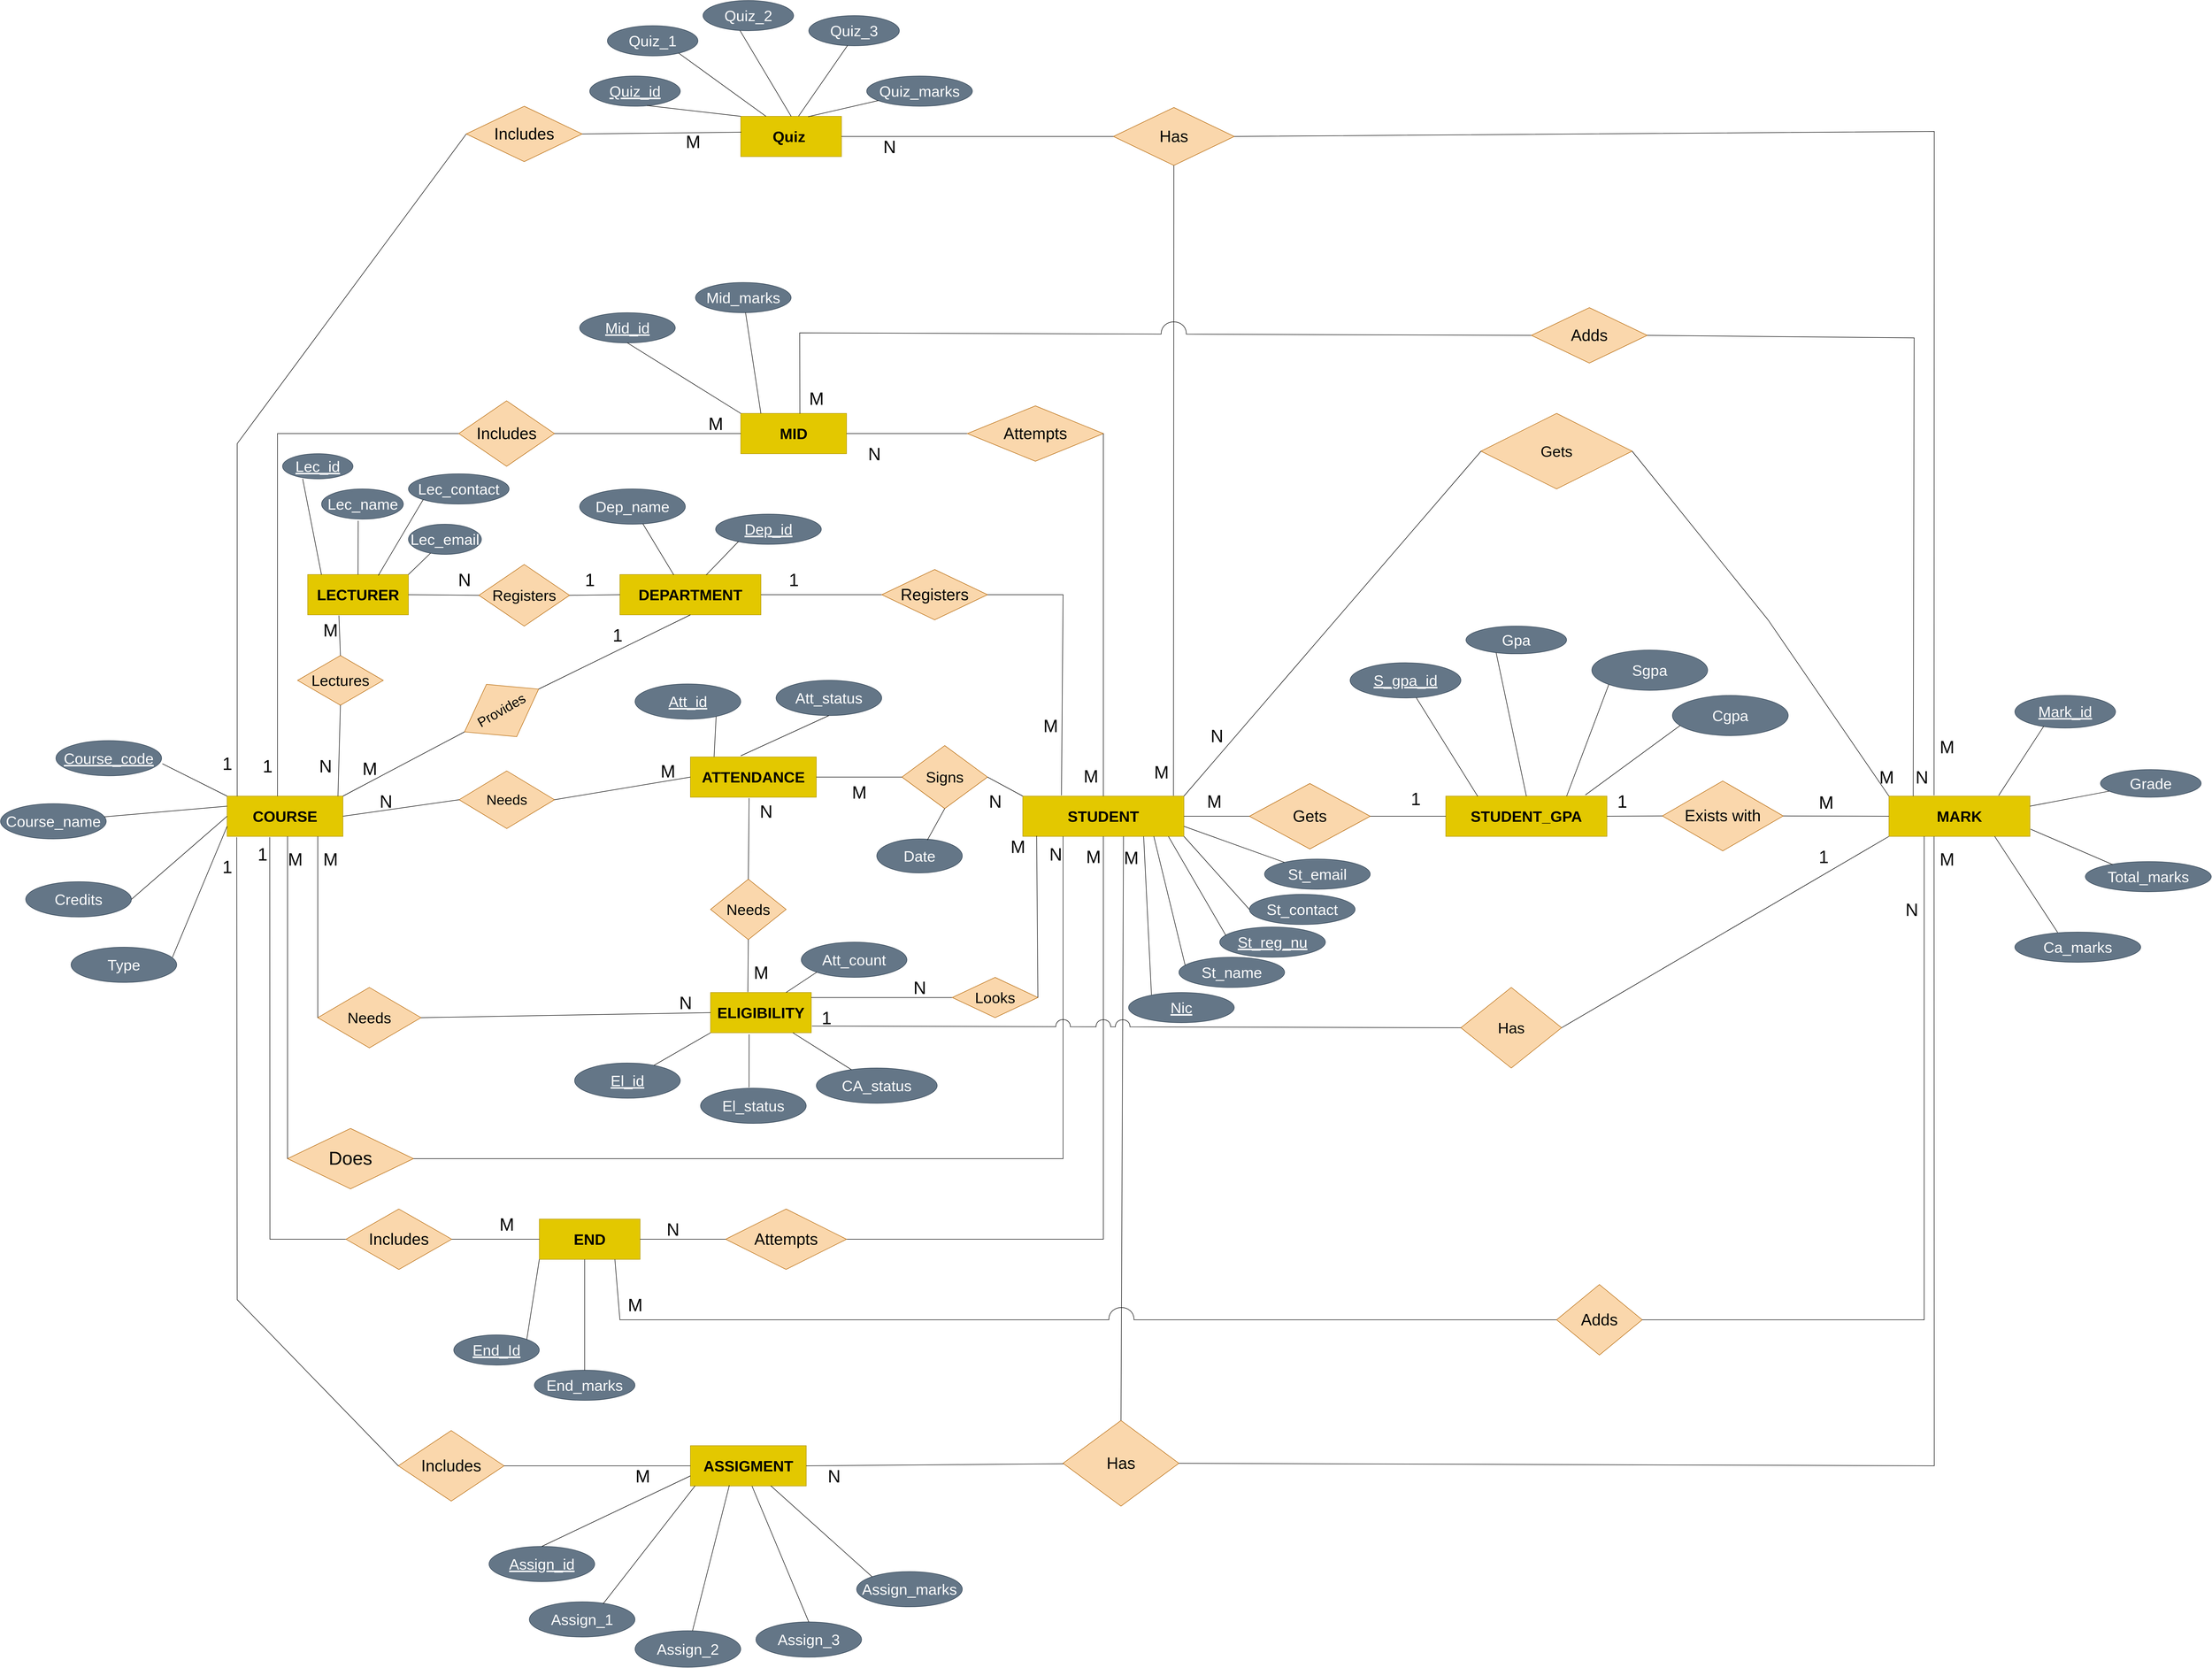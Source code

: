 <mxfile version="20.8.16" type="device"><diagram name="Page-1" id="If0NOd6aQxvWSWTyqWHU"><mxGraphModel dx="5844" dy="3556" grid="0" gridSize="10" guides="1" tooltips="1" connect="1" arrows="1" fold="1" page="1" pageScale="1" pageWidth="850" pageHeight="1100" background="#ffffff" math="0" shadow="0"><root><mxCell id="0"/><mxCell id="1" parent="0"/><mxCell id="Q-COcPBOMb5gjvR0hdUQ-344" value="&lt;font style=&quot;font-size: 30px;&quot;&gt;&lt;b&gt;ATTENDANCE&lt;/b&gt;&lt;/font&gt;" style="rounded=0;whiteSpace=wrap;html=1;fillColor=#e3c800;fontColor=#000000;strokeColor=#B09500;" parent="1" vertex="1"><mxGeometry x="260" y="562.2" width="250" height="80" as="geometry"/></mxCell><mxCell id="Q-COcPBOMb5gjvR0hdUQ-346" value="&lt;font style=&quot;font-size: 30px;&quot;&gt;&lt;b&gt;ELIGIBILITY&lt;/b&gt;&lt;/font&gt;" style="rounded=0;whiteSpace=wrap;html=1;fillColor=#e3c800;fontColor=#000000;strokeColor=#B09500;" parent="1" vertex="1"><mxGeometry x="300" y="1030" width="200" height="80" as="geometry"/></mxCell><mxCell id="Q-COcPBOMb5gjvR0hdUQ-348" value="&lt;font size=&quot;1&quot; style=&quot;&quot;&gt;&lt;b style=&quot;font-size: 30px;&quot;&gt;DEPARTMENT&lt;/b&gt;&lt;/font&gt;" style="rounded=0;whiteSpace=wrap;html=1;fillColor=#e3c800;fontColor=#000000;strokeColor=#B09500;" parent="1" vertex="1"><mxGeometry x="120" y="200" width="280" height="80" as="geometry"/></mxCell><mxCell id="Q-COcPBOMb5gjvR0hdUQ-349" value="&lt;font size=&quot;1&quot; style=&quot;&quot;&gt;&lt;b style=&quot;font-size: 30px;&quot;&gt;LECTURER&lt;/b&gt;&lt;/font&gt;" style="rounded=0;whiteSpace=wrap;html=1;fillColor=#e3c800;fontColor=#000000;strokeColor=#B09500;" parent="1" vertex="1"><mxGeometry x="-500" y="200" width="200" height="80" as="geometry"/></mxCell><mxCell id="Q-COcPBOMb5gjvR0hdUQ-350" value="&lt;font style=&quot;font-size: 30px;&quot;&gt;Needs&lt;/font&gt;" style="rhombus;whiteSpace=wrap;html=1;fontSize=20;fillColor=#fad7ac;strokeColor=#b46504;" parent="1" vertex="1"><mxGeometry x="300" y="805" width="150" height="120" as="geometry"/></mxCell><mxCell id="Q-COcPBOMb5gjvR0hdUQ-353" value="" style="endArrow=none;html=1;rounded=0;fontSize=20;jumpStyle=arc;jumpSize=88;entryX=0.5;entryY=1;entryDx=0;entryDy=0;exitX=0.37;exitY=-0.013;exitDx=0;exitDy=0;exitPerimeter=0;" parent="1" source="Q-COcPBOMb5gjvR0hdUQ-346" target="Q-COcPBOMb5gjvR0hdUQ-350" edge="1"><mxGeometry width="50" height="50" relative="1" as="geometry"><mxPoint x="130" y="470" as="sourcePoint"/><mxPoint x="180" y="420" as="targetPoint"/></mxGeometry></mxCell><mxCell id="Q-COcPBOMb5gjvR0hdUQ-354" value="&lt;font style=&quot;font-size: 30px;&quot;&gt;Registers&lt;/font&gt;" style="rhombus;whiteSpace=wrap;html=1;fontSize=20;rotation=0;fillColor=#fad7ac;strokeColor=#b46504;" parent="1" vertex="1"><mxGeometry x="-160" y="180" width="180" height="122.43" as="geometry"/></mxCell><mxCell id="Q-COcPBOMb5gjvR0hdUQ-355" value="" style="endArrow=none;html=1;rounded=0;fontSize=20;jumpStyle=arc;jumpSize=88;exitX=1;exitY=0.5;exitDx=0;exitDy=0;entryX=0;entryY=0.5;entryDx=0;entryDy=0;" parent="1" source="Q-COcPBOMb5gjvR0hdUQ-354" target="Q-COcPBOMb5gjvR0hdUQ-348" edge="1"><mxGeometry width="50" height="50" relative="1" as="geometry"><mxPoint x="130" y="470" as="sourcePoint"/><mxPoint x="180" y="420" as="targetPoint"/></mxGeometry></mxCell><mxCell id="Q-COcPBOMb5gjvR0hdUQ-356" value="" style="endArrow=none;html=1;rounded=0;fontSize=20;jumpStyle=arc;jumpSize=88;exitX=1;exitY=0.5;exitDx=0;exitDy=0;entryX=0;entryY=0.5;entryDx=0;entryDy=0;" parent="1" source="Q-COcPBOMb5gjvR0hdUQ-349" target="Q-COcPBOMb5gjvR0hdUQ-354" edge="1"><mxGeometry width="50" height="50" relative="1" as="geometry"><mxPoint x="130" y="470" as="sourcePoint"/><mxPoint x="180" y="420" as="targetPoint"/></mxGeometry></mxCell><mxCell id="Q-COcPBOMb5gjvR0hdUQ-357" value="&lt;font style=&quot;font-size: 30px;&quot;&gt;&lt;b&gt;COURSE&lt;/b&gt;&lt;/font&gt;" style="rounded=0;whiteSpace=wrap;html=1;fillColor=#e3c800;fontColor=#000000;strokeColor=#B09500;" parent="1" vertex="1"><mxGeometry x="-660" y="640" width="230" height="80" as="geometry"/></mxCell><mxCell id="Q-COcPBOMb5gjvR0hdUQ-358" value="&lt;font style=&quot;font-size: 30px;&quot;&gt;Lectures&lt;/font&gt;" style="rhombus;whiteSpace=wrap;html=1;fontSize=20;rotation=0;fillColor=#fad7ac;strokeColor=#b46504;" parent="1" vertex="1"><mxGeometry x="-520" y="360.86" width="170" height="98.63" as="geometry"/></mxCell><mxCell id="Q-COcPBOMb5gjvR0hdUQ-359" value="" style="endArrow=none;html=1;rounded=0;fontSize=20;jumpStyle=arc;jumpSize=88;exitX=0.5;exitY=1;exitDx=0;exitDy=0;entryX=0.957;entryY=0;entryDx=0;entryDy=0;entryPerimeter=0;" parent="1" source="Q-COcPBOMb5gjvR0hdUQ-358" target="Q-COcPBOMb5gjvR0hdUQ-357" edge="1"><mxGeometry width="50" height="50" relative="1" as="geometry"><mxPoint x="130" y="470" as="sourcePoint"/><mxPoint x="-460" y="630" as="targetPoint"/></mxGeometry></mxCell><mxCell id="Q-COcPBOMb5gjvR0hdUQ-361" value="&lt;font style=&quot;font-size: 28px;&quot;&gt;Needs&lt;br&gt;&lt;/font&gt;" style="rhombus;whiteSpace=wrap;html=1;fontSize=20;rotation=0;fillColor=#fad7ac;strokeColor=#b46504;" parent="1" vertex="1"><mxGeometry x="-199.32" y="590" width="189.32" height="114.4" as="geometry"/></mxCell><mxCell id="Q-COcPBOMb5gjvR0hdUQ-362" value="" style="endArrow=none;html=1;rounded=0;fontSize=20;jumpStyle=arc;jumpSize=88;exitX=1;exitY=0.5;exitDx=0;exitDy=0;entryX=0;entryY=0.5;entryDx=0;entryDy=0;" parent="1" source="Q-COcPBOMb5gjvR0hdUQ-361" target="Q-COcPBOMb5gjvR0hdUQ-344" edge="1"><mxGeometry width="50" height="50" relative="1" as="geometry"><mxPoint x="130" y="470" as="sourcePoint"/><mxPoint x="180" y="420" as="targetPoint"/></mxGeometry></mxCell><mxCell id="Q-COcPBOMb5gjvR0hdUQ-363" value="" style="endArrow=none;html=1;rounded=0;fontSize=20;jumpStyle=arc;jumpSize=88;exitX=0;exitY=0.5;exitDx=0;exitDy=0;entryX=1;entryY=0.5;entryDx=0;entryDy=0;" parent="1" source="Q-COcPBOMb5gjvR0hdUQ-361" target="Q-COcPBOMb5gjvR0hdUQ-357" edge="1"><mxGeometry width="50" height="50" relative="1" as="geometry"><mxPoint x="130" y="470" as="sourcePoint"/><mxPoint x="180" y="420" as="targetPoint"/></mxGeometry></mxCell><mxCell id="Q-COcPBOMb5gjvR0hdUQ-364" value="&lt;font style=&quot;font-size: 30px;&quot;&gt;Needs&lt;/font&gt;" style="rhombus;whiteSpace=wrap;html=1;fontSize=20;rotation=0;fillColor=#fad7ac;strokeColor=#b46504;" parent="1" vertex="1"><mxGeometry x="-480" y="1020" width="205" height="120" as="geometry"/></mxCell><mxCell id="Q-COcPBOMb5gjvR0hdUQ-365" value="" style="endArrow=none;html=1;rounded=0;fontSize=20;jumpStyle=arc;jumpSize=88;exitX=1;exitY=0.5;exitDx=0;exitDy=0;entryX=0;entryY=0.5;entryDx=0;entryDy=0;" parent="1" source="Q-COcPBOMb5gjvR0hdUQ-364" target="Q-COcPBOMb5gjvR0hdUQ-346" edge="1"><mxGeometry width="50" height="50" relative="1" as="geometry"><mxPoint x="130" y="620" as="sourcePoint"/><mxPoint x="180" y="570" as="targetPoint"/><Array as="points"/></mxGeometry></mxCell><mxCell id="Q-COcPBOMb5gjvR0hdUQ-366" value="" style="endArrow=none;html=1;rounded=0;fontSize=20;jumpStyle=arc;jumpSize=88;exitX=0;exitY=0.5;exitDx=0;exitDy=0;" parent="1" source="Q-COcPBOMb5gjvR0hdUQ-364" edge="1"><mxGeometry width="50" height="50" relative="1" as="geometry"><mxPoint x="130" y="620" as="sourcePoint"/><mxPoint x="-480" y="720" as="targetPoint"/></mxGeometry></mxCell><mxCell id="Q-COcPBOMb5gjvR0hdUQ-367" value="&lt;font style=&quot;font-size: 27px;&quot;&gt;Provides&lt;/font&gt;" style="rhombus;whiteSpace=wrap;html=1;fontSize=20;rotation=-30;fillColor=#fad7ac;strokeColor=#b46504;" parent="1" vertex="1"><mxGeometry x="-200" y="410" width="170" height="120" as="geometry"/></mxCell><mxCell id="Q-COcPBOMb5gjvR0hdUQ-368" value="" style="endArrow=none;html=1;rounded=0;fontSize=20;jumpStyle=arc;jumpSize=88;entryX=0.5;entryY=1;entryDx=0;entryDy=0;exitX=1;exitY=0.5;exitDx=0;exitDy=0;" parent="1" source="Q-COcPBOMb5gjvR0hdUQ-367" target="Q-COcPBOMb5gjvR0hdUQ-348" edge="1"><mxGeometry width="50" height="50" relative="1" as="geometry"><mxPoint x="-50" y="580" as="sourcePoint"/><mxPoint y="530" as="targetPoint"/></mxGeometry></mxCell><mxCell id="Q-COcPBOMb5gjvR0hdUQ-369" value="" style="endArrow=none;html=1;rounded=0;fontSize=20;jumpStyle=arc;jumpSize=88;entryX=0;entryY=0.5;entryDx=0;entryDy=0;exitX=1;exitY=0;exitDx=0;exitDy=0;" parent="1" source="Q-COcPBOMb5gjvR0hdUQ-357" target="Q-COcPBOMb5gjvR0hdUQ-367" edge="1"><mxGeometry width="50" height="50" relative="1" as="geometry"><mxPoint x="-50" y="580" as="sourcePoint"/><mxPoint y="530" as="targetPoint"/></mxGeometry></mxCell><mxCell id="Q-COcPBOMb5gjvR0hdUQ-370" value="&lt;font style=&quot;font-size: 30px;&quot;&gt;&lt;b&gt;STUDENT&lt;/b&gt;&lt;/font&gt;" style="rounded=0;whiteSpace=wrap;html=1;fillColor=#e3c800;fontColor=#000000;strokeColor=#B09500;" parent="1" vertex="1"><mxGeometry x="920" y="640" width="320" height="80" as="geometry"/></mxCell><mxCell id="Q-COcPBOMb5gjvR0hdUQ-371" value="&lt;font style=&quot;font-size: 30px;&quot;&gt;Signs&lt;/font&gt;" style="rhombus;whiteSpace=wrap;html=1;fontSize=20;rotation=0;fillColor=#fad7ac;strokeColor=#b46504;" parent="1" vertex="1"><mxGeometry x="680" y="539.7" width="170" height="125" as="geometry"/></mxCell><mxCell id="Q-COcPBOMb5gjvR0hdUQ-373" value="" style="endArrow=none;html=1;rounded=0;fontSize=20;jumpStyle=arc;jumpSize=88;entryX=0;entryY=0.5;entryDx=0;entryDy=0;" parent="1" target="Q-COcPBOMb5gjvR0hdUQ-442" edge="1"><mxGeometry width="50" height="50" relative="1" as="geometry"><mxPoint x="500" y="1040" as="sourcePoint"/><mxPoint x="700" y="850" as="targetPoint"/></mxGeometry></mxCell><mxCell id="Q-COcPBOMb5gjvR0hdUQ-374" value="" style="endArrow=none;html=1;rounded=0;fontSize=20;jumpStyle=arc;jumpSize=88;entryX=1;entryY=0.5;entryDx=0;entryDy=0;exitX=0;exitY=0.5;exitDx=0;exitDy=0;" parent="1" source="Q-COcPBOMb5gjvR0hdUQ-371" target="Q-COcPBOMb5gjvR0hdUQ-344" edge="1"><mxGeometry width="50" height="50" relative="1" as="geometry"><mxPoint x="130" y="640" as="sourcePoint"/><mxPoint x="180" y="590" as="targetPoint"/></mxGeometry></mxCell><mxCell id="Q-COcPBOMb5gjvR0hdUQ-376" value="" style="endArrow=none;html=1;rounded=0;fontSize=20;jumpStyle=arc;jumpSize=88;entryX=1;entryY=0.5;entryDx=0;entryDy=0;exitX=0;exitY=0;exitDx=0;exitDy=0;" parent="1" source="Q-COcPBOMb5gjvR0hdUQ-370" target="Q-COcPBOMb5gjvR0hdUQ-371" edge="1"><mxGeometry width="50" height="50" relative="1" as="geometry"><mxPoint x="540" y="720" as="sourcePoint"/><mxPoint x="590" y="670" as="targetPoint"/></mxGeometry></mxCell><mxCell id="Q-COcPBOMb5gjvR0hdUQ-378" value="&lt;font style=&quot;font-size: 37px;&quot;&gt;Does&lt;/font&gt;" style="rhombus;whiteSpace=wrap;html=1;fontSize=20;fillColor=#fad7ac;strokeColor=#b46504;" parent="1" vertex="1"><mxGeometry x="-540" y="1300" width="250" height="120" as="geometry"/></mxCell><mxCell id="Q-COcPBOMb5gjvR0hdUQ-380" value="" style="endArrow=none;html=1;rounded=0;fontSize=20;jumpStyle=arc;jumpSize=88;exitX=1;exitY=0.5;exitDx=0;exitDy=0;entryX=0.25;entryY=1;entryDx=0;entryDy=0;" parent="1" source="Q-COcPBOMb5gjvR0hdUQ-378" target="Q-COcPBOMb5gjvR0hdUQ-370" edge="1"><mxGeometry width="50" height="50" relative="1" as="geometry"><mxPoint x="220" y="570" as="sourcePoint"/><mxPoint x="270" y="520" as="targetPoint"/><Array as="points"><mxPoint x="1000" y="1360"/></Array></mxGeometry></mxCell><mxCell id="Q-COcPBOMb5gjvR0hdUQ-383" value="&lt;font style=&quot;font-size: 30px;&quot;&gt;&lt;b&gt;ASSIGMENT&lt;/b&gt;&lt;/font&gt;" style="rounded=0;whiteSpace=wrap;html=1;fillColor=#e3c800;fontColor=#000000;strokeColor=#B09500;" parent="1" vertex="1"><mxGeometry x="260" y="1930" width="230" height="80" as="geometry"/></mxCell><mxCell id="Q-COcPBOMb5gjvR0hdUQ-384" value="Includes" style="rhombus;whiteSpace=wrap;html=1;fontSize=32;fillColor=#fad7ac;strokeColor=#b46504;" parent="1" vertex="1"><mxGeometry x="-320" y="1900" width="210" height="140" as="geometry"/></mxCell><mxCell id="Q-COcPBOMb5gjvR0hdUQ-385" value="" style="endArrow=none;html=1;rounded=0;fontSize=32;jumpStyle=arc;jumpSize=88;entryX=0;entryY=0.5;entryDx=0;entryDy=0;exitX=0.083;exitY=1.02;exitDx=0;exitDy=0;exitPerimeter=0;" parent="1" source="Q-COcPBOMb5gjvR0hdUQ-357" target="Q-COcPBOMb5gjvR0hdUQ-384" edge="1"><mxGeometry width="50" height="50" relative="1" as="geometry"><mxPoint x="-640" y="730" as="sourcePoint"/><mxPoint x="-529" y="1480" as="targetPoint"/><Array as="points"><mxPoint x="-640" y="1640"/></Array></mxGeometry></mxCell><mxCell id="Q-COcPBOMb5gjvR0hdUQ-386" value="" style="endArrow=none;html=1;rounded=0;fontSize=32;jumpStyle=arc;jumpSize=88;exitX=1;exitY=0.5;exitDx=0;exitDy=0;entryX=0;entryY=0.5;entryDx=0;entryDy=0;" parent="1" source="Q-COcPBOMb5gjvR0hdUQ-384" target="Q-COcPBOMb5gjvR0hdUQ-383" edge="1"><mxGeometry width="50" height="50" relative="1" as="geometry"><mxPoint x="-190" y="1180" as="sourcePoint"/><mxPoint x="-140" y="1130" as="targetPoint"/></mxGeometry></mxCell><mxCell id="Q-COcPBOMb5gjvR0hdUQ-387" value="" style="endArrow=none;html=1;rounded=0;fontSize=32;jumpStyle=arc;jumpSize=88;exitX=1;exitY=0.5;exitDx=0;exitDy=0;" parent="1" source="Q-COcPBOMb5gjvR0hdUQ-383" target="Q-COcPBOMb5gjvR0hdUQ-388" edge="1"><mxGeometry width="50" height="50" relative="1" as="geometry"><mxPoint x="100" y="1010" as="sourcePoint"/><mxPoint x="1120" y="1580" as="targetPoint"/><Array as="points"/></mxGeometry></mxCell><mxCell id="Q-COcPBOMb5gjvR0hdUQ-388" value="Has" style="rhombus;whiteSpace=wrap;html=1;fontSize=32;fillColor=#fad7ac;strokeColor=#b46504;" parent="1" vertex="1"><mxGeometry x="1000" y="1880" width="230" height="170" as="geometry"/></mxCell><mxCell id="Q-COcPBOMb5gjvR0hdUQ-390" value="" style="endArrow=none;html=1;rounded=0;fontSize=32;jumpStyle=arc;jumpSize=88;exitX=0.5;exitY=0;exitDx=0;exitDy=0;entryX=0.625;entryY=1;entryDx=0;entryDy=0;entryPerimeter=0;" parent="1" source="Q-COcPBOMb5gjvR0hdUQ-388" target="Q-COcPBOMb5gjvR0hdUQ-370" edge="1"><mxGeometry width="50" height="50" relative="1" as="geometry"><mxPoint x="510" y="1250" as="sourcePoint"/><mxPoint x="1110" y="730" as="targetPoint"/></mxGeometry></mxCell><mxCell id="Q-COcPBOMb5gjvR0hdUQ-391" value="&lt;font style=&quot;font-size: 30px;&quot;&gt;&lt;b&gt;END&lt;/b&gt;&lt;/font&gt;" style="rounded=0;whiteSpace=wrap;html=1;fillColor=#e3c800;fontColor=#000000;strokeColor=#B09500;" parent="1" vertex="1"><mxGeometry x="-40" y="1480" width="200" height="80" as="geometry"/></mxCell><mxCell id="Q-COcPBOMb5gjvR0hdUQ-394" value="" style="endArrow=none;html=1;rounded=0;fontSize=32;jumpStyle=arc;jumpSize=88;exitX=0.368;exitY=1.018;exitDx=0;exitDy=0;exitPerimeter=0;entryX=0;entryY=0.5;entryDx=0;entryDy=0;" parent="1" source="Q-COcPBOMb5gjvR0hdUQ-357" target="Q-COcPBOMb5gjvR0hdUQ-393" edge="1"><mxGeometry width="50" height="50" relative="1" as="geometry"><mxPoint x="-569.23" y="720" as="sourcePoint"/><mxPoint x="-40" y="1520" as="targetPoint"/><Array as="points"><mxPoint x="-575" y="1520"/></Array></mxGeometry></mxCell><mxCell id="Q-COcPBOMb5gjvR0hdUQ-393" value="Includes" style="rhombus;whiteSpace=wrap;html=1;fontSize=32;fillColor=#fad7ac;strokeColor=#b46504;" parent="1" vertex="1"><mxGeometry x="-423.97" y="1460" width="210" height="120" as="geometry"/></mxCell><mxCell id="Q-COcPBOMb5gjvR0hdUQ-395" value="" style="endArrow=none;html=1;rounded=0;fontSize=32;jumpStyle=arc;jumpSize=88;exitX=1;exitY=0.5;exitDx=0;exitDy=0;entryX=0;entryY=0.5;entryDx=0;entryDy=0;" parent="1" source="Q-COcPBOMb5gjvR0hdUQ-393" target="Q-COcPBOMb5gjvR0hdUQ-391" edge="1"><mxGeometry width="50" height="50" relative="1" as="geometry"><mxPoint x="-20" y="1300" as="sourcePoint"/><mxPoint x="30" y="1250" as="targetPoint"/></mxGeometry></mxCell><mxCell id="Q-COcPBOMb5gjvR0hdUQ-396" value="" style="endArrow=none;html=1;rounded=0;fontSize=32;jumpStyle=arc;jumpSize=88;exitX=1;exitY=0.5;exitDx=0;exitDy=0;entryX=0.5;entryY=1;entryDx=0;entryDy=0;" parent="1" source="Q-COcPBOMb5gjvR0hdUQ-398" target="Q-COcPBOMb5gjvR0hdUQ-370" edge="1"><mxGeometry width="50" height="50" relative="1" as="geometry"><mxPoint x="490" y="1520" as="sourcePoint"/><mxPoint x="1080" y="730" as="targetPoint"/><Array as="points"><mxPoint x="1080" y="1520"/></Array></mxGeometry></mxCell><mxCell id="Q-COcPBOMb5gjvR0hdUQ-398" value="Attempts" style="rhombus;whiteSpace=wrap;html=1;fontSize=32;fillColor=#fad7ac;strokeColor=#b46504;" parent="1" vertex="1"><mxGeometry x="330" y="1460" width="240" height="120" as="geometry"/></mxCell><mxCell id="Q-COcPBOMb5gjvR0hdUQ-399" value="" style="endArrow=none;html=1;rounded=0;fontSize=32;jumpStyle=arc;jumpSize=88;exitX=1;exitY=0.5;exitDx=0;exitDy=0;entryX=0;entryY=0.5;entryDx=0;entryDy=0;" parent="1" source="Q-COcPBOMb5gjvR0hdUQ-391" target="Q-COcPBOMb5gjvR0hdUQ-398" edge="1"><mxGeometry width="50" height="50" relative="1" as="geometry"><mxPoint x="370" y="1410" as="sourcePoint"/><mxPoint x="420" y="1360" as="targetPoint"/></mxGeometry></mxCell><mxCell id="Q-COcPBOMb5gjvR0hdUQ-400" value="&lt;font style=&quot;font-size: 30px;&quot;&gt;&lt;b&gt;MID&lt;/b&gt;&lt;/font&gt;" style="rounded=0;whiteSpace=wrap;html=1;fillColor=#e3c800;fontColor=#000000;strokeColor=#B09500;" parent="1" vertex="1"><mxGeometry x="360" y="-120" width="210" height="80" as="geometry"/></mxCell><mxCell id="Q-COcPBOMb5gjvR0hdUQ-401" value="" style="endArrow=none;html=1;rounded=0;fontSize=32;jumpStyle=arc;jumpSize=88;" parent="1" target="Q-COcPBOMb5gjvR0hdUQ-402" edge="1"><mxGeometry width="50" height="50" relative="1" as="geometry"><mxPoint x="-560" y="640" as="sourcePoint"/><mxPoint x="-290" y="-360" as="targetPoint"/><Array as="points"><mxPoint x="-560" y="-80"/></Array></mxGeometry></mxCell><mxCell id="Q-COcPBOMb5gjvR0hdUQ-402" value="Includes" style="rhombus;whiteSpace=wrap;html=1;fontSize=32;fillColor=#fad7ac;strokeColor=#b46504;" parent="1" vertex="1"><mxGeometry x="-200" y="-145" width="190" height="130" as="geometry"/></mxCell><mxCell id="Q-COcPBOMb5gjvR0hdUQ-403" value="" style="endArrow=none;html=1;rounded=0;fontSize=32;jumpStyle=arc;jumpSize=88;exitX=1;exitY=0.5;exitDx=0;exitDy=0;entryX=0;entryY=0.5;entryDx=0;entryDy=0;" parent="1" source="Q-COcPBOMb5gjvR0hdUQ-402" target="Q-COcPBOMb5gjvR0hdUQ-400" edge="1"><mxGeometry width="50" height="50" relative="1" as="geometry"><mxPoint x="-130" y="-190" as="sourcePoint"/><mxPoint x="-80" y="-240" as="targetPoint"/></mxGeometry></mxCell><mxCell id="Q-COcPBOMb5gjvR0hdUQ-406" value="&lt;font style=&quot;font-size: 30px;&quot;&gt;&lt;b&gt;Quiz&amp;nbsp;&lt;/b&gt;&lt;/font&gt;" style="rounded=0;whiteSpace=wrap;html=1;fillColor=#e3c800;fontColor=#000000;strokeColor=#B09500;" parent="1" vertex="1"><mxGeometry x="360" y="-710" width="200" height="80" as="geometry"/></mxCell><mxCell id="Q-COcPBOMb5gjvR0hdUQ-407" value="" style="endArrow=none;html=1;rounded=0;fontSize=32;jumpStyle=arc;jumpSize=88;entryX=0;entryY=0.5;entryDx=0;entryDy=0;" parent="1" target="Q-COcPBOMb5gjvR0hdUQ-408" edge="1"><mxGeometry width="50" height="50" relative="1" as="geometry"><mxPoint x="-640" y="640" as="sourcePoint"/><mxPoint x="-190" y="-680" as="targetPoint"/><Array as="points"><mxPoint x="-640" y="-60"/></Array></mxGeometry></mxCell><mxCell id="Q-COcPBOMb5gjvR0hdUQ-408" value="Includes" style="rhombus;whiteSpace=wrap;html=1;fontSize=32;fillColor=#fad7ac;strokeColor=#b46504;" parent="1" vertex="1"><mxGeometry x="-185" y="-730" width="230" height="110" as="geometry"/></mxCell><mxCell id="Q-COcPBOMb5gjvR0hdUQ-410" value="" style="endArrow=none;html=1;rounded=0;fontSize=32;jumpStyle=arc;jumpSize=88;exitX=1;exitY=0.5;exitDx=0;exitDy=0;entryX=0.005;entryY=0.394;entryDx=0;entryDy=0;entryPerimeter=0;" parent="1" source="Q-COcPBOMb5gjvR0hdUQ-408" target="Q-COcPBOMb5gjvR0hdUQ-406" edge="1"><mxGeometry width="50" height="50" relative="1" as="geometry"><mxPoint x="70" y="-60" as="sourcePoint"/><mxPoint x="120" y="-110" as="targetPoint"/></mxGeometry></mxCell><mxCell id="Q-COcPBOMb5gjvR0hdUQ-412" value="" style="endArrow=none;html=1;rounded=0;fontSize=32;jumpStyle=arc;jumpSize=88;entryX=0;entryY=0.5;entryDx=0;entryDy=0;" parent="1" source="Q-COcPBOMb5gjvR0hdUQ-348" target="Q-COcPBOMb5gjvR0hdUQ-413" edge="1"><mxGeometry width="50" height="50" relative="1" as="geometry"><mxPoint x="710" y="820" as="sourcePoint"/><mxPoint x="640" y="260" as="targetPoint"/></mxGeometry></mxCell><mxCell id="Q-COcPBOMb5gjvR0hdUQ-413" value="Registers" style="rhombus;whiteSpace=wrap;html=1;fontSize=32;fillColor=#fad7ac;strokeColor=#b46504;" parent="1" vertex="1"><mxGeometry x="640" y="190" width="210" height="100" as="geometry"/></mxCell><mxCell id="Q-COcPBOMb5gjvR0hdUQ-415" value="" style="endArrow=none;html=1;rounded=0;fontSize=32;jumpStyle=arc;jumpSize=88;entryX=1;entryY=0.5;entryDx=0;entryDy=0;exitX=0.24;exitY=-0.018;exitDx=0;exitDy=0;exitPerimeter=0;" parent="1" source="Q-COcPBOMb5gjvR0hdUQ-370" target="Q-COcPBOMb5gjvR0hdUQ-413" edge="1"><mxGeometry width="50" height="50" relative="1" as="geometry"><mxPoint x="700" y="510" as="sourcePoint"/><mxPoint x="750" y="460" as="targetPoint"/><Array as="points"><mxPoint x="1000" y="240"/></Array></mxGeometry></mxCell><mxCell id="Q-COcPBOMb5gjvR0hdUQ-416" value="&lt;font style=&quot;font-size: 30px;&quot;&gt;&lt;b&gt;STUDENT_GPA&lt;/b&gt;&lt;/font&gt;" style="rounded=0;whiteSpace=wrap;html=1;fillColor=#e3c800;fontColor=#000000;strokeColor=#B09500;" parent="1" vertex="1"><mxGeometry x="1760" y="640" width="320" height="80" as="geometry"/></mxCell><mxCell id="Q-COcPBOMb5gjvR0hdUQ-417" value="Gets" style="rhombus;whiteSpace=wrap;html=1;fontSize=32;fillColor=#fad7ac;strokeColor=#b46504;" parent="1" vertex="1"><mxGeometry x="1370" y="615" width="240" height="130" as="geometry"/></mxCell><mxCell id="Q-COcPBOMb5gjvR0hdUQ-418" value="" style="endArrow=none;html=1;rounded=0;fontSize=32;jumpStyle=arc;jumpSize=88;entryX=1;entryY=0.5;entryDx=0;entryDy=0;exitX=0;exitY=0.5;exitDx=0;exitDy=0;" parent="1" source="Q-COcPBOMb5gjvR0hdUQ-417" target="Q-COcPBOMb5gjvR0hdUQ-370" edge="1"><mxGeometry width="50" height="50" relative="1" as="geometry"><mxPoint x="580" y="670" as="sourcePoint"/><mxPoint x="630" y="620" as="targetPoint"/></mxGeometry></mxCell><mxCell id="Q-COcPBOMb5gjvR0hdUQ-419" value="" style="endArrow=none;html=1;rounded=0;fontSize=32;jumpStyle=arc;jumpSize=88;entryX=1;entryY=0.5;entryDx=0;entryDy=0;exitX=0;exitY=0.5;exitDx=0;exitDy=0;" parent="1" source="Q-COcPBOMb5gjvR0hdUQ-416" target="Q-COcPBOMb5gjvR0hdUQ-417" edge="1"><mxGeometry width="50" height="50" relative="1" as="geometry"><mxPoint x="410" y="670" as="sourcePoint"/><mxPoint x="460" y="620" as="targetPoint"/></mxGeometry></mxCell><mxCell id="Q-COcPBOMb5gjvR0hdUQ-420" value="" style="endArrow=none;html=1;rounded=0;fontSize=32;jumpStyle=arc;jumpSize=88;entryX=1;entryY=0.5;entryDx=0;entryDy=0;" parent="1" source="Q-COcPBOMb5gjvR0hdUQ-421" target="Q-COcPBOMb5gjvR0hdUQ-400" edge="1"><mxGeometry width="50" height="50" relative="1" as="geometry"><mxPoint x="1050" y="-70" as="sourcePoint"/><mxPoint x="1250" y="410" as="targetPoint"/></mxGeometry></mxCell><mxCell id="Q-COcPBOMb5gjvR0hdUQ-421" value="Attempts" style="rhombus;whiteSpace=wrap;html=1;fontSize=32;fillColor=#fad7ac;strokeColor=#b46504;" parent="1" vertex="1"><mxGeometry x="810" y="-135" width="270" height="110" as="geometry"/></mxCell><mxCell id="Q-COcPBOMb5gjvR0hdUQ-422" value="" style="endArrow=none;html=1;rounded=0;fontSize=32;jumpStyle=arc;jumpSize=88;exitX=1;exitY=0.5;exitDx=0;exitDy=0;entryX=0.5;entryY=0;entryDx=0;entryDy=0;" parent="1" source="Q-COcPBOMb5gjvR0hdUQ-421" target="Q-COcPBOMb5gjvR0hdUQ-370" edge="1"><mxGeometry width="50" height="50" relative="1" as="geometry"><mxPoint x="1080" y="-50" as="sourcePoint"/><mxPoint x="1040" y="620" as="targetPoint"/></mxGeometry></mxCell><mxCell id="Q-COcPBOMb5gjvR0hdUQ-423" value="Has" style="rhombus;whiteSpace=wrap;html=1;fontSize=32;fillColor=#fad7ac;strokeColor=#b46504;" parent="1" vertex="1"><mxGeometry x="1100" y="-727.5" width="240" height="115" as="geometry"/></mxCell><mxCell id="Q-COcPBOMb5gjvR0hdUQ-424" value="" style="endArrow=none;html=1;rounded=0;fontSize=32;jumpStyle=arc;jumpSize=88;entryX=0.5;entryY=1;entryDx=0;entryDy=0;exitX=0.935;exitY=-0.01;exitDx=0;exitDy=0;exitPerimeter=0;" parent="1" source="Q-COcPBOMb5gjvR0hdUQ-370" target="Q-COcPBOMb5gjvR0hdUQ-423" edge="1"><mxGeometry width="50" height="50" relative="1" as="geometry"><mxPoint x="1220" y="630" as="sourcePoint"/><mxPoint x="1120" y="-620" as="targetPoint"/></mxGeometry></mxCell><mxCell id="Q-COcPBOMb5gjvR0hdUQ-425" value="" style="endArrow=none;html=1;rounded=0;fontSize=32;jumpStyle=arc;jumpSize=88;entryX=0;entryY=0.5;entryDx=0;entryDy=0;exitX=1;exitY=0.5;exitDx=0;exitDy=0;" parent="1" source="Q-COcPBOMb5gjvR0hdUQ-406" target="Q-COcPBOMb5gjvR0hdUQ-423" edge="1"><mxGeometry width="50" height="50" relative="1" as="geometry"><mxPoint x="830" y="-500" as="sourcePoint"/><mxPoint x="880" y="-550" as="targetPoint"/></mxGeometry></mxCell><mxCell id="Q-COcPBOMb5gjvR0hdUQ-426" value="" style="endArrow=none;html=1;rounded=0;fontSize=32;jumpStyle=arc;jumpSize=50;exitX=0.75;exitY=1;exitDx=0;exitDy=0;entryX=0;entryY=0.5;entryDx=0;entryDy=0;" parent="1" source="Q-COcPBOMb5gjvR0hdUQ-391" target="Q-COcPBOMb5gjvR0hdUQ-433" edge="1"><mxGeometry width="50" height="50" relative="1" as="geometry"><mxPoint x="1060" y="1280" as="sourcePoint"/><mxPoint x="2330" y="1820" as="targetPoint"/><Array as="points"><mxPoint x="120" y="1680"/><mxPoint x="1620" y="1680"/></Array></mxGeometry></mxCell><mxCell id="Q-COcPBOMb5gjvR0hdUQ-427" value="" style="endArrow=none;html=1;rounded=0;fontSize=32;jumpStyle=arc;jumpSize=50;exitX=0.559;exitY=0.004;exitDx=0;exitDy=0;exitPerimeter=0;entryX=0;entryY=0.5;entryDx=0;entryDy=0;" parent="1" source="Q-COcPBOMb5gjvR0hdUQ-400" target="Q-COcPBOMb5gjvR0hdUQ-437" edge="1"><mxGeometry width="50" height="50" relative="1" as="geometry"><mxPoint x="1060" y="280" as="sourcePoint"/><mxPoint x="1700" y="-280" as="targetPoint"/><Array as="points"><mxPoint x="477" y="-280"/></Array></mxGeometry></mxCell><mxCell id="Q-COcPBOMb5gjvR0hdUQ-428" value="&lt;font style=&quot;font-size: 30px;&quot;&gt;&lt;b&gt;MARK&lt;/b&gt;&lt;/font&gt;" style="rounded=0;whiteSpace=wrap;html=1;fillColor=#e3c800;fontColor=#000000;strokeColor=#B09500;" parent="1" vertex="1"><mxGeometry x="2640" y="640" width="280" height="80" as="geometry"/></mxCell><mxCell id="Q-COcPBOMb5gjvR0hdUQ-429" value="Exists with" style="rhombus;whiteSpace=wrap;html=1;fontSize=32;fillColor=#fad7ac;strokeColor=#b46504;" parent="1" vertex="1"><mxGeometry x="2190" y="610" width="240" height="138.8" as="geometry"/></mxCell><mxCell id="Q-COcPBOMb5gjvR0hdUQ-430" value="" style="endArrow=none;html=1;rounded=0;fontSize=32;jumpStyle=arc;jumpSize=88;entryX=1;entryY=0.5;entryDx=0;entryDy=0;exitX=0;exitY=0.5;exitDx=0;exitDy=0;" parent="1" source="Q-COcPBOMb5gjvR0hdUQ-429" target="Q-COcPBOMb5gjvR0hdUQ-416" edge="1"><mxGeometry width="50" height="50" relative="1" as="geometry"><mxPoint x="1350" y="980" as="sourcePoint"/><mxPoint x="1400" y="930" as="targetPoint"/></mxGeometry></mxCell><mxCell id="Q-COcPBOMb5gjvR0hdUQ-431" value="" style="endArrow=none;html=1;rounded=0;fontSize=32;jumpStyle=arc;jumpSize=88;entryX=1;entryY=0.5;entryDx=0;entryDy=0;exitX=0;exitY=0.5;exitDx=0;exitDy=0;" parent="1" source="Q-COcPBOMb5gjvR0hdUQ-428" target="Q-COcPBOMb5gjvR0hdUQ-429" edge="1"><mxGeometry width="50" height="50" relative="1" as="geometry"><mxPoint x="1640" y="990" as="sourcePoint"/><mxPoint x="1690" y="940" as="targetPoint"/></mxGeometry></mxCell><mxCell id="Q-COcPBOMb5gjvR0hdUQ-432" value="" style="endArrow=none;html=1;rounded=0;fontSize=32;jumpStyle=arc;jumpSize=88;exitX=1;exitY=0.5;exitDx=0;exitDy=0;entryX=0.32;entryY=1.003;entryDx=0;entryDy=0;entryPerimeter=0;" parent="1" source="Q-COcPBOMb5gjvR0hdUQ-388" target="Q-COcPBOMb5gjvR0hdUQ-428" edge="1"><mxGeometry width="50" height="50" relative="1" as="geometry"><mxPoint x="2070" y="1530" as="sourcePoint"/><mxPoint x="2730" y="730" as="targetPoint"/><Array as="points"><mxPoint x="2730" y="1970"/></Array></mxGeometry></mxCell><mxCell id="Q-COcPBOMb5gjvR0hdUQ-433" value="Adds" style="rhombus;whiteSpace=wrap;html=1;fontSize=32;fillColor=#fad7ac;strokeColor=#b46504;" parent="1" vertex="1"><mxGeometry x="1980" y="1610" width="170" height="140" as="geometry"/></mxCell><mxCell id="Q-COcPBOMb5gjvR0hdUQ-436" value="" style="endArrow=none;html=1;rounded=0;fontSize=32;jumpStyle=arc;jumpSize=88;exitX=1;exitY=0.5;exitDx=0;exitDy=0;entryX=0.25;entryY=1;entryDx=0;entryDy=0;" parent="1" source="Q-COcPBOMb5gjvR0hdUQ-433" target="Q-COcPBOMb5gjvR0hdUQ-428" edge="1"><mxGeometry width="50" height="50" relative="1" as="geometry"><mxPoint x="1840" y="1420" as="sourcePoint"/><mxPoint x="1890" y="1370" as="targetPoint"/><Array as="points"><mxPoint x="2710" y="1680"/></Array></mxGeometry></mxCell><mxCell id="Q-COcPBOMb5gjvR0hdUQ-437" value="Adds" style="rhombus;whiteSpace=wrap;html=1;fontSize=32;fillColor=#fad7ac;strokeColor=#b46504;" parent="1" vertex="1"><mxGeometry x="1930" y="-330" width="230" height="110" as="geometry"/></mxCell><mxCell id="Q-COcPBOMb5gjvR0hdUQ-438" value="" style="endArrow=none;html=1;rounded=0;fontSize=32;jumpStyle=arc;jumpSize=88;entryX=1;entryY=0.5;entryDx=0;entryDy=0;exitX=0.172;exitY=-0.001;exitDx=0;exitDy=0;exitPerimeter=0;" parent="1" source="Q-COcPBOMb5gjvR0hdUQ-428" target="Q-COcPBOMb5gjvR0hdUQ-437" edge="1"><mxGeometry width="50" height="50" relative="1" as="geometry"><mxPoint x="2690" y="630" as="sourcePoint"/><mxPoint x="1620" y="150" as="targetPoint"/><Array as="points"><mxPoint x="2690" y="-270"/></Array></mxGeometry></mxCell><mxCell id="Q-COcPBOMb5gjvR0hdUQ-439" value="" style="endArrow=none;html=1;rounded=0;fontSize=32;jumpStyle=arc;jumpSize=88;entryX=1;entryY=0.5;entryDx=0;entryDy=0;exitX=0.32;exitY=-0.018;exitDx=0;exitDy=0;exitPerimeter=0;" parent="1" source="Q-COcPBOMb5gjvR0hdUQ-428" target="Q-COcPBOMb5gjvR0hdUQ-423" edge="1"><mxGeometry width="50" height="50" relative="1" as="geometry"><mxPoint x="2740" y="630" as="sourcePoint"/><mxPoint x="1320" y="-510" as="targetPoint"/><Array as="points"><mxPoint x="2730" y="-680"/></Array></mxGeometry></mxCell><mxCell id="Q-COcPBOMb5gjvR0hdUQ-442" value="Looks" style="rhombus;whiteSpace=wrap;html=1;fontSize=30;fillColor=#fad7ac;strokeColor=#b46504;rotation=0;" parent="1" vertex="1"><mxGeometry x="780" y="1000" width="170" height="80" as="geometry"/></mxCell><mxCell id="Q-COcPBOMb5gjvR0hdUQ-447" value="" style="endArrow=none;html=1;rounded=0;fontSize=30;jumpStyle=arc;jumpSize=88;exitX=1;exitY=0.5;exitDx=0;exitDy=0;entryX=0.086;entryY=0.987;entryDx=0;entryDy=0;entryPerimeter=0;" parent="1" source="Q-COcPBOMb5gjvR0hdUQ-442" target="Q-COcPBOMb5gjvR0hdUQ-370" edge="1"><mxGeometry width="50" height="50" relative="1" as="geometry"><mxPoint x="790" y="730" as="sourcePoint"/><mxPoint x="840" y="680" as="targetPoint"/></mxGeometry></mxCell><mxCell id="Q-COcPBOMb5gjvR0hdUQ-450" value="" style="endArrow=none;html=1;rounded=0;fontSize=30;jumpStyle=arc;jumpSize=88;entryX=0.5;entryY=0;entryDx=0;entryDy=0;exitX=0.466;exitY=1.022;exitDx=0;exitDy=0;exitPerimeter=0;" parent="1" source="Q-COcPBOMb5gjvR0hdUQ-344" target="Q-COcPBOMb5gjvR0hdUQ-350" edge="1"><mxGeometry width="50" height="50" relative="1" as="geometry"><mxPoint x="380" y="650" as="sourcePoint"/><mxPoint x="470" y="730" as="targetPoint"/></mxGeometry></mxCell><mxCell id="Q-COcPBOMb5gjvR0hdUQ-451" value="" style="endArrow=none;html=1;rounded=0;fontSize=37;jumpStyle=arc;jumpSize=88;exitX=0;exitY=0.5;exitDx=0;exitDy=0;" parent="1" source="Q-COcPBOMb5gjvR0hdUQ-378" edge="1"><mxGeometry width="50" height="50" relative="1" as="geometry"><mxPoint x="40" y="1040" as="sourcePoint"/><mxPoint x="-540" y="720" as="targetPoint"/></mxGeometry></mxCell><mxCell id="Q-COcPBOMb5gjvR0hdUQ-452" value="&lt;u&gt;Quiz_id&lt;/u&gt;" style="ellipse;whiteSpace=wrap;html=1;fontSize=30;fillColor=#647687;strokeColor=#314354;fontColor=#ffffff;" parent="1" vertex="1"><mxGeometry x="60" y="-790" width="180" height="60" as="geometry"/></mxCell><mxCell id="Q-COcPBOMb5gjvR0hdUQ-453" value="Quiz_3" style="ellipse;whiteSpace=wrap;html=1;fontSize=30;fillColor=#647687;strokeColor=#314354;fontColor=#ffffff;" parent="1" vertex="1"><mxGeometry x="495" y="-910" width="180" height="60" as="geometry"/></mxCell><mxCell id="Q-COcPBOMb5gjvR0hdUQ-454" value="Quiz_1" style="ellipse;whiteSpace=wrap;html=1;fontSize=30;fillColor=#647687;strokeColor=#314354;fontColor=#ffffff;" parent="1" vertex="1"><mxGeometry x="95" y="-890" width="180" height="60" as="geometry"/></mxCell><mxCell id="Q-COcPBOMb5gjvR0hdUQ-455" value="Quiz_2" style="ellipse;whiteSpace=wrap;html=1;fontSize=30;fillColor=#647687;strokeColor=#314354;fontColor=#ffffff;" parent="1" vertex="1"><mxGeometry x="285" y="-940" width="180" height="60" as="geometry"/></mxCell><mxCell id="Q-COcPBOMb5gjvR0hdUQ-456" value="" style="endArrow=none;html=1;rounded=0;fontSize=30;jumpStyle=arc;jumpSize=88;entryX=0.428;entryY=0.988;entryDx=0;entryDy=0;entryPerimeter=0;exitX=0.574;exitY=-0.005;exitDx=0;exitDy=0;exitPerimeter=0;" parent="1" source="Q-COcPBOMb5gjvR0hdUQ-406" target="Q-COcPBOMb5gjvR0hdUQ-453" edge="1"><mxGeometry width="50" height="50" relative="1" as="geometry"><mxPoint x="760" y="-510" as="sourcePoint"/><mxPoint x="810" y="-560" as="targetPoint"/></mxGeometry></mxCell><mxCell id="Q-COcPBOMb5gjvR0hdUQ-457" value="" style="endArrow=none;html=1;rounded=0;fontSize=30;jumpStyle=arc;jumpSize=88;entryX=0.409;entryY=0.998;entryDx=0;entryDy=0;entryPerimeter=0;exitX=0.5;exitY=0;exitDx=0;exitDy=0;" parent="1" source="Q-COcPBOMb5gjvR0hdUQ-406" target="Q-COcPBOMb5gjvR0hdUQ-455" edge="1"><mxGeometry width="50" height="50" relative="1" as="geometry"><mxPoint x="770" y="-500.0" as="sourcePoint"/><mxPoint x="820" y="-550" as="targetPoint"/></mxGeometry></mxCell><mxCell id="Q-COcPBOMb5gjvR0hdUQ-459" value="" style="endArrow=none;html=1;rounded=0;fontSize=30;jumpStyle=arc;jumpSize=88;exitX=0;exitY=0;exitDx=0;exitDy=0;entryX=0.633;entryY=0.978;entryDx=0;entryDy=0;entryPerimeter=0;" parent="1" source="Q-COcPBOMb5gjvR0hdUQ-406" target="Q-COcPBOMb5gjvR0hdUQ-452" edge="1"><mxGeometry width="50" height="50" relative="1" as="geometry"><mxPoint x="215" y="-730.0" as="sourcePoint"/><mxPoint x="265" y="-780" as="targetPoint"/></mxGeometry></mxCell><mxCell id="Q-COcPBOMb5gjvR0hdUQ-462" value="" style="endArrow=none;html=1;rounded=0;fontSize=30;jumpStyle=arc;jumpSize=88;entryX=0.788;entryY=0.91;entryDx=0;entryDy=0;entryPerimeter=0;exitX=0.25;exitY=0;exitDx=0;exitDy=0;" parent="1" source="Q-COcPBOMb5gjvR0hdUQ-406" target="Q-COcPBOMb5gjvR0hdUQ-454" edge="1"><mxGeometry width="50" height="50" relative="1" as="geometry"><mxPoint x="780" y="-490.0" as="sourcePoint"/><mxPoint x="830" y="-540.0" as="targetPoint"/></mxGeometry></mxCell><mxCell id="Q-COcPBOMb5gjvR0hdUQ-463" value="Mid_marks" style="ellipse;whiteSpace=wrap;html=1;fontSize=30;rotation=0;fillColor=#647687;fontColor=#ffffff;strokeColor=#314354;" parent="1" vertex="1"><mxGeometry x="270" y="-380" width="190" height="60" as="geometry"/></mxCell><mxCell id="Q-COcPBOMb5gjvR0hdUQ-464" value="&lt;u&gt;Mid_id&lt;/u&gt;" style="ellipse;whiteSpace=wrap;html=1;fontSize=30;rotation=0;fillColor=#647687;fontColor=#ffffff;strokeColor=#314354;" parent="1" vertex="1"><mxGeometry x="40" y="-320" width="190" height="60" as="geometry"/></mxCell><mxCell id="Q-COcPBOMb5gjvR0hdUQ-467" value="" style="endArrow=none;html=1;rounded=0;fontSize=30;jumpStyle=arc;jumpSize=88;exitX=0.5;exitY=1;exitDx=0;exitDy=0;entryX=0;entryY=0;entryDx=0;entryDy=0;" parent="1" source="Q-COcPBOMb5gjvR0hdUQ-464" target="Q-COcPBOMb5gjvR0hdUQ-400" edge="1"><mxGeometry width="50" height="50" relative="1" as="geometry"><mxPoint x="410" y="-380" as="sourcePoint"/><mxPoint x="460" y="-430" as="targetPoint"/></mxGeometry></mxCell><mxCell id="Q-COcPBOMb5gjvR0hdUQ-468" value="" style="endArrow=none;html=1;rounded=0;fontSize=30;jumpStyle=arc;jumpSize=88;exitX=0.19;exitY=0;exitDx=0;exitDy=0;exitPerimeter=0;" parent="1" source="Q-COcPBOMb5gjvR0hdUQ-400" target="Q-COcPBOMb5gjvR0hdUQ-463" edge="1"><mxGeometry width="50" height="50" relative="1" as="geometry"><mxPoint x="350" y="-190" as="sourcePoint"/><mxPoint x="400" y="-240" as="targetPoint"/></mxGeometry></mxCell><mxCell id="Q-COcPBOMb5gjvR0hdUQ-469" value="&lt;u&gt;Course_code&lt;/u&gt;" style="ellipse;whiteSpace=wrap;html=1;fontSize=30;fillColor=#647687;fontColor=#ffffff;strokeColor=#314354;" parent="1" vertex="1"><mxGeometry x="-1000" y="529.7" width="210" height="70" as="geometry"/></mxCell><mxCell id="Q-COcPBOMb5gjvR0hdUQ-471" value="Course_name" style="ellipse;whiteSpace=wrap;html=1;fontSize=30;fillColor=#647687;fontColor=#ffffff;strokeColor=#314354;" parent="1" vertex="1"><mxGeometry x="-1110" y="655" width="210" height="70" as="geometry"/></mxCell><mxCell id="Q-COcPBOMb5gjvR0hdUQ-472" value="Credits" style="ellipse;whiteSpace=wrap;html=1;fontSize=30;fillColor=#647687;fontColor=#ffffff;strokeColor=#314354;" parent="1" vertex="1"><mxGeometry x="-1060" y="810" width="210" height="70" as="geometry"/></mxCell><mxCell id="Q-COcPBOMb5gjvR0hdUQ-473" value="&lt;u&gt;Assign_id&lt;/u&gt;" style="ellipse;whiteSpace=wrap;html=1;fontSize=30;rotation=0;fillColor=#647687;strokeColor=#314354;fontColor=#ffffff;" parent="1" vertex="1"><mxGeometry x="-140" y="2130" width="210" height="70" as="geometry"/></mxCell><mxCell id="Q-COcPBOMb5gjvR0hdUQ-474" value="Assign_1" style="ellipse;whiteSpace=wrap;html=1;fontSize=30;rotation=0;fillColor=#647687;strokeColor=#314354;fontColor=#ffffff;" parent="1" vertex="1"><mxGeometry x="-60" y="2240" width="210" height="70" as="geometry"/></mxCell><mxCell id="Q-COcPBOMb5gjvR0hdUQ-475" value="Type" style="ellipse;whiteSpace=wrap;html=1;fontSize=30;fillColor=#647687;fontColor=#ffffff;strokeColor=#314354;" parent="1" vertex="1"><mxGeometry x="-970" y="940" width="210" height="70" as="geometry"/></mxCell><mxCell id="Q-COcPBOMb5gjvR0hdUQ-477" value="" style="endArrow=none;html=1;rounded=0;fontSize=30;jumpStyle=arc;jumpSize=88;exitX=0;exitY=0;exitDx=0;exitDy=0;exitPerimeter=0;entryX=1.007;entryY=0.657;entryDx=0;entryDy=0;entryPerimeter=0;" parent="1" source="Q-COcPBOMb5gjvR0hdUQ-357" target="Q-COcPBOMb5gjvR0hdUQ-469" edge="1"><mxGeometry width="50" height="50" relative="1" as="geometry"><mxPoint x="-660" y="630" as="sourcePoint"/><mxPoint x="-800" y="560" as="targetPoint"/></mxGeometry></mxCell><mxCell id="Q-COcPBOMb5gjvR0hdUQ-478" value="" style="endArrow=none;html=1;rounded=0;fontSize=30;jumpStyle=arc;jumpSize=88;entryX=0;entryY=0.25;entryDx=0;entryDy=0;" parent="1" source="Q-COcPBOMb5gjvR0hdUQ-471" target="Q-COcPBOMb5gjvR0hdUQ-357" edge="1"><mxGeometry width="50" height="50" relative="1" as="geometry"><mxPoint x="-320" y="610" as="sourcePoint"/><mxPoint x="-270" y="560" as="targetPoint"/></mxGeometry></mxCell><mxCell id="Q-COcPBOMb5gjvR0hdUQ-479" value="" style="endArrow=none;html=1;rounded=0;fontSize=30;jumpStyle=arc;jumpSize=88;exitX=1;exitY=0.5;exitDx=0;exitDy=0;entryX=0;entryY=0.5;entryDx=0;entryDy=0;" parent="1" source="Q-COcPBOMb5gjvR0hdUQ-472" target="Q-COcPBOMb5gjvR0hdUQ-357" edge="1"><mxGeometry width="50" height="50" relative="1" as="geometry"><mxPoint x="-450" y="660" as="sourcePoint"/><mxPoint x="-400" y="610" as="targetPoint"/></mxGeometry></mxCell><mxCell id="Q-COcPBOMb5gjvR0hdUQ-480" value="" style="endArrow=none;html=1;rounded=0;fontSize=30;jumpStyle=arc;jumpSize=88;exitX=0;exitY=0.75;exitDx=0;exitDy=0;entryX=0.959;entryY=0.288;entryDx=0;entryDy=0;entryPerimeter=0;" parent="1" source="Q-COcPBOMb5gjvR0hdUQ-357" target="Q-COcPBOMb5gjvR0hdUQ-475" edge="1"><mxGeometry width="50" height="50" relative="1" as="geometry"><mxPoint x="-450" y="740" as="sourcePoint"/><mxPoint x="-400" y="690" as="targetPoint"/></mxGeometry></mxCell><mxCell id="Q-COcPBOMb5gjvR0hdUQ-482" value="&lt;u&gt;Lec_id&lt;/u&gt;" style="ellipse;whiteSpace=wrap;html=1;fontSize=30;rotation=0;fillColor=#647687;fontColor=#ffffff;strokeColor=#314354;" parent="1" vertex="1"><mxGeometry x="-550" y="-40" width="140" height="50" as="geometry"/></mxCell><mxCell id="Q-COcPBOMb5gjvR0hdUQ-483" value="Lec_name" style="ellipse;whiteSpace=wrap;html=1;fontSize=30;rotation=0;fillColor=#647687;fontColor=#ffffff;strokeColor=#314354;" parent="1" vertex="1"><mxGeometry x="-472.5" y="30" width="162.5" height="60" as="geometry"/></mxCell><mxCell id="Q-COcPBOMb5gjvR0hdUQ-487" value="Lec_email" style="ellipse;whiteSpace=wrap;html=1;fontSize=30;rotation=0;fillColor=#647687;fontColor=#ffffff;strokeColor=#314354;" parent="1" vertex="1"><mxGeometry x="-300" y="100" width="145" height="60" as="geometry"/></mxCell><mxCell id="Q-COcPBOMb5gjvR0hdUQ-488" value="Lec_contact" style="ellipse;whiteSpace=wrap;html=1;fontSize=30;rotation=0;fillColor=#647687;fontColor=#ffffff;strokeColor=#314354;" parent="1" vertex="1"><mxGeometry x="-300" width="200" height="60" as="geometry"/></mxCell><mxCell id="Q-COcPBOMb5gjvR0hdUQ-499" value="Assign_marks" style="ellipse;whiteSpace=wrap;html=1;fontSize=30;rotation=0;fillColor=#647687;strokeColor=#314354;fontColor=#ffffff;" parent="1" vertex="1"><mxGeometry x="590" y="2180" width="210" height="70" as="geometry"/></mxCell><mxCell id="Q-COcPBOMb5gjvR0hdUQ-500" value="Assign_3" style="ellipse;whiteSpace=wrap;html=1;fontSize=30;rotation=0;fillColor=#647687;strokeColor=#314354;fontColor=#ffffff;" parent="1" vertex="1"><mxGeometry x="390" y="2280" width="210" height="70" as="geometry"/></mxCell><mxCell id="Q-COcPBOMb5gjvR0hdUQ-501" value="Assign_2" style="ellipse;whiteSpace=wrap;html=1;fontSize=30;rotation=0;fillColor=#647687;strokeColor=#314354;fontColor=#ffffff;" parent="1" vertex="1"><mxGeometry x="150" y="2297.5" width="210" height="72.5" as="geometry"/></mxCell><mxCell id="Q-COcPBOMb5gjvR0hdUQ-505" value="" style="endArrow=none;html=1;rounded=0;fontSize=30;jumpStyle=arc;jumpSize=88;exitX=0.5;exitY=0;exitDx=0;exitDy=0;entryX=0;entryY=0.75;entryDx=0;entryDy=0;" parent="1" source="Q-COcPBOMb5gjvR0hdUQ-473" target="Q-COcPBOMb5gjvR0hdUQ-383" edge="1"><mxGeometry width="50" height="50" relative="1" as="geometry"><mxPoint x="-30" y="1820" as="sourcePoint"/><mxPoint x="20" y="1770" as="targetPoint"/></mxGeometry></mxCell><mxCell id="Q-COcPBOMb5gjvR0hdUQ-506" value="" style="endArrow=none;html=1;rounded=0;fontSize=30;jumpStyle=arc;jumpSize=88;exitX=0.699;exitY=0.055;exitDx=0;exitDy=0;exitPerimeter=0;entryX=0.04;entryY=0.998;entryDx=0;entryDy=0;entryPerimeter=0;" parent="1" source="Q-COcPBOMb5gjvR0hdUQ-474" target="Q-COcPBOMb5gjvR0hdUQ-383" edge="1"><mxGeometry width="50" height="50" relative="1" as="geometry"><mxPoint x="130" y="1960" as="sourcePoint"/><mxPoint x="180" y="1910" as="targetPoint"/></mxGeometry></mxCell><mxCell id="Q-COcPBOMb5gjvR0hdUQ-508" value="" style="endArrow=none;html=1;rounded=0;fontSize=30;jumpStyle=arc;jumpSize=88;entryX=0.336;entryY=0.985;entryDx=0;entryDy=0;entryPerimeter=0;" parent="1" source="Q-COcPBOMb5gjvR0hdUQ-501" target="Q-COcPBOMb5gjvR0hdUQ-383" edge="1"><mxGeometry width="50" height="50" relative="1" as="geometry"><mxPoint x="170" y="2000" as="sourcePoint"/><mxPoint x="220" y="1950" as="targetPoint"/></mxGeometry></mxCell><mxCell id="Q-COcPBOMb5gjvR0hdUQ-510" value="" style="endArrow=none;html=1;rounded=0;fontSize=30;jumpStyle=arc;jumpSize=88;entryX=0.532;entryY=1.004;entryDx=0;entryDy=0;entryPerimeter=0;exitX=0.5;exitY=0;exitDx=0;exitDy=0;" parent="1" source="Q-COcPBOMb5gjvR0hdUQ-500" target="Q-COcPBOMb5gjvR0hdUQ-383" edge="1"><mxGeometry width="50" height="50" relative="1" as="geometry"><mxPoint x="540" y="2150" as="sourcePoint"/><mxPoint x="190" y="2050" as="targetPoint"/></mxGeometry></mxCell><mxCell id="Q-COcPBOMb5gjvR0hdUQ-511" value="" style="endArrow=none;html=1;rounded=0;fontSize=30;jumpStyle=arc;jumpSize=88;entryX=0;entryY=0;entryDx=0;entryDy=0;exitX=0.694;exitY=0.996;exitDx=0;exitDy=0;exitPerimeter=0;" parent="1" source="Q-COcPBOMb5gjvR0hdUQ-383" target="Q-COcPBOMb5gjvR0hdUQ-499" edge="1"><mxGeometry width="50" height="50" relative="1" as="geometry"><mxPoint x="420" y="2020" as="sourcePoint"/><mxPoint x="530" y="2010" as="targetPoint"/></mxGeometry></mxCell><mxCell id="Q-COcPBOMb5gjvR0hdUQ-513" value="St_name" style="ellipse;whiteSpace=wrap;html=1;fontSize=30;rotation=0;fillColor=#647687;fontColor=#ffffff;strokeColor=#314354;" parent="1" vertex="1"><mxGeometry x="1230" y="960" width="210" height="60" as="geometry"/></mxCell><mxCell id="Q-COcPBOMb5gjvR0hdUQ-514" value="&lt;u&gt;St_reg_nu&lt;/u&gt;" style="ellipse;whiteSpace=wrap;html=1;fontSize=30;rotation=0;fillColor=#647687;fontColor=#ffffff;strokeColor=#314354;" parent="1" vertex="1"><mxGeometry x="1311" y="900" width="210" height="60" as="geometry"/></mxCell><mxCell id="Q-COcPBOMb5gjvR0hdUQ-515" value="St_contact" style="ellipse;whiteSpace=wrap;html=1;fontSize=30;rotation=0;fillColor=#647687;fontColor=#ffffff;strokeColor=#314354;" parent="1" vertex="1"><mxGeometry x="1370" y="835" width="210" height="60" as="geometry"/></mxCell><mxCell id="Q-COcPBOMb5gjvR0hdUQ-517" value="" style="endArrow=none;html=1;rounded=0;fontSize=30;jumpStyle=arc;jumpSize=88;entryX=0.813;entryY=1;entryDx=0;entryDy=0;entryPerimeter=0;exitX=0.059;exitY=0.262;exitDx=0;exitDy=0;exitPerimeter=0;" parent="1" source="Q-COcPBOMb5gjvR0hdUQ-513" target="Q-COcPBOMb5gjvR0hdUQ-370" edge="1"><mxGeometry width="50" height="50" relative="1" as="geometry"><mxPoint x="1050" y="910" as="sourcePoint"/><mxPoint x="1100" y="860" as="targetPoint"/></mxGeometry></mxCell><mxCell id="Q-COcPBOMb5gjvR0hdUQ-518" value="" style="endArrow=none;html=1;rounded=0;fontSize=30;jumpStyle=arc;jumpSize=88;entryX=0.904;entryY=1.003;entryDx=0;entryDy=0;entryPerimeter=0;exitX=0.059;exitY=0.282;exitDx=0;exitDy=0;exitPerimeter=0;" parent="1" source="Q-COcPBOMb5gjvR0hdUQ-514" target="Q-COcPBOMb5gjvR0hdUQ-370" edge="1"><mxGeometry width="50" height="50" relative="1" as="geometry"><mxPoint x="1000" y="1030" as="sourcePoint"/><mxPoint x="1050" y="980" as="targetPoint"/></mxGeometry></mxCell><mxCell id="Q-COcPBOMb5gjvR0hdUQ-519" value="St_email" style="ellipse;whiteSpace=wrap;html=1;fontSize=30;rotation=0;fillColor=#647687;fontColor=#ffffff;strokeColor=#314354;" parent="1" vertex="1"><mxGeometry x="1400" y="765" width="210" height="60" as="geometry"/></mxCell><mxCell id="Q-COcPBOMb5gjvR0hdUQ-520" value="" style="endArrow=none;html=1;rounded=0;fontSize=30;jumpStyle=arc;jumpSize=88;entryX=1;entryY=1;entryDx=0;entryDy=0;exitX=0;exitY=0.5;exitDx=0;exitDy=0;" parent="1" source="Q-COcPBOMb5gjvR0hdUQ-515" target="Q-COcPBOMb5gjvR0hdUQ-370" edge="1"><mxGeometry width="50" height="50" relative="1" as="geometry"><mxPoint x="1000" y="1030" as="sourcePoint"/><mxPoint x="1050" y="980" as="targetPoint"/></mxGeometry></mxCell><mxCell id="Q-COcPBOMb5gjvR0hdUQ-521" value="" style="endArrow=none;html=1;rounded=0;fontSize=30;jumpStyle=arc;jumpSize=88;entryX=1;entryY=0.75;entryDx=0;entryDy=0;" parent="1" source="Q-COcPBOMb5gjvR0hdUQ-519" target="Q-COcPBOMb5gjvR0hdUQ-370" edge="1"><mxGeometry width="50" height="50" relative="1" as="geometry"><mxPoint x="1000" y="1020" as="sourcePoint"/><mxPoint x="1050" y="970" as="targetPoint"/></mxGeometry></mxCell><mxCell id="Q-COcPBOMb5gjvR0hdUQ-534" value="&lt;u&gt;Dep_id&lt;/u&gt;" style="ellipse;whiteSpace=wrap;html=1;fontSize=30;rotation=0;fillColor=#647687;fontColor=#ffffff;strokeColor=#314354;" parent="1" vertex="1"><mxGeometry x="310" y="80" width="210" height="60" as="geometry"/></mxCell><mxCell id="Q-COcPBOMb5gjvR0hdUQ-537" value="Dep_name" style="ellipse;whiteSpace=wrap;html=1;fontSize=30;rotation=0;fillColor=#647687;fontColor=#ffffff;strokeColor=#314354;" parent="1" vertex="1"><mxGeometry x="40" y="30" width="210" height="70" as="geometry"/></mxCell><mxCell id="Q-COcPBOMb5gjvR0hdUQ-539" value="" style="endArrow=none;html=1;rounded=0;fontSize=30;jumpStyle=arc;jumpSize=88;exitX=0.382;exitY=0.009;exitDx=0;exitDy=0;exitPerimeter=0;" parent="1" source="Q-COcPBOMb5gjvR0hdUQ-348" target="Q-COcPBOMb5gjvR0hdUQ-537" edge="1"><mxGeometry width="50" height="50" relative="1" as="geometry"><mxPoint x="570" y="240" as="sourcePoint"/><mxPoint x="440" y="100" as="targetPoint"/></mxGeometry></mxCell><mxCell id="Q-COcPBOMb5gjvR0hdUQ-540" value="" style="endArrow=none;html=1;rounded=0;fontSize=30;jumpStyle=arc;jumpSize=88;exitX=0.612;exitY=0.01;exitDx=0;exitDy=0;exitPerimeter=0;entryX=0.216;entryY=0.908;entryDx=0;entryDy=0;entryPerimeter=0;" parent="1" source="Q-COcPBOMb5gjvR0hdUQ-348" target="Q-COcPBOMb5gjvR0hdUQ-534" edge="1"><mxGeometry width="50" height="50" relative="1" as="geometry"><mxPoint x="490" y="250" as="sourcePoint"/><mxPoint x="180" y="80" as="targetPoint"/></mxGeometry></mxCell><mxCell id="Q-COcPBOMb5gjvR0hdUQ-541" value="&lt;u&gt;Att_id&lt;/u&gt;" style="ellipse;whiteSpace=wrap;html=1;fontSize=30;rotation=0;fillColor=#647687;fontColor=#ffffff;strokeColor=#314354;" parent="1" vertex="1"><mxGeometry x="150" y="417.2" width="210" height="70" as="geometry"/></mxCell><mxCell id="Q-COcPBOMb5gjvR0hdUQ-542" value="Att_status" style="ellipse;whiteSpace=wrap;html=1;fontSize=30;rotation=0;fillColor=#647687;fontColor=#ffffff;strokeColor=#314354;" parent="1" vertex="1"><mxGeometry x="430" y="410" width="210" height="70" as="geometry"/></mxCell><mxCell id="Q-COcPBOMb5gjvR0hdUQ-543" value="Date" style="ellipse;whiteSpace=wrap;html=1;fontSize=30;fillColor=#647687;fontColor=#ffffff;strokeColor=#314354;" parent="1" vertex="1"><mxGeometry x="630" y="725" width="170" height="67.59" as="geometry"/></mxCell><mxCell id="Q-COcPBOMb5gjvR0hdUQ-544" value="" style="endArrow=none;html=1;rounded=0;fontSize=30;jumpStyle=arc;jumpSize=88;exitX=0.592;exitY=0.032;exitDx=0;exitDy=0;entryX=0.5;entryY=1;entryDx=0;entryDy=0;exitPerimeter=0;" parent="1" source="Q-COcPBOMb5gjvR0hdUQ-543" target="Q-COcPBOMb5gjvR0hdUQ-371" edge="1"><mxGeometry width="50" height="50" relative="1" as="geometry"><mxPoint x="280" y="340" as="sourcePoint"/><mxPoint x="720" y="520" as="targetPoint"/></mxGeometry></mxCell><mxCell id="Q-COcPBOMb5gjvR0hdUQ-546" value="" style="endArrow=none;html=1;rounded=0;fontSize=30;jumpStyle=arc;jumpSize=88;entryX=0.5;entryY=1;entryDx=0;entryDy=0;" parent="1" target="Q-COcPBOMb5gjvR0hdUQ-542" edge="1"><mxGeometry width="50" height="50" relative="1" as="geometry"><mxPoint x="360" y="560" as="sourcePoint"/><mxPoint x="590" y="670" as="targetPoint"/></mxGeometry></mxCell><mxCell id="Q-COcPBOMb5gjvR0hdUQ-547" value="" style="endArrow=none;html=1;rounded=0;fontSize=30;jumpStyle=arc;jumpSize=88;entryX=0.767;entryY=0.925;entryDx=0;entryDy=0;entryPerimeter=0;exitX=0.188;exitY=-0.004;exitDx=0;exitDy=0;exitPerimeter=0;" parent="1" source="Q-COcPBOMb5gjvR0hdUQ-344" target="Q-COcPBOMb5gjvR0hdUQ-541" edge="1"><mxGeometry width="50" height="50" relative="1" as="geometry"><mxPoint x="500" y="680" as="sourcePoint"/><mxPoint x="550" y="630" as="targetPoint"/></mxGeometry></mxCell><mxCell id="Q-COcPBOMb5gjvR0hdUQ-548" value="&lt;u&gt;El_id&lt;/u&gt;" style="ellipse;whiteSpace=wrap;html=1;fontSize=30;rotation=0;fillColor=#647687;fontColor=#ffffff;strokeColor=#314354;" parent="1" vertex="1"><mxGeometry x="30" y="1170" width="210" height="70" as="geometry"/></mxCell><mxCell id="Q-COcPBOMb5gjvR0hdUQ-552" value="El_status" style="ellipse;whiteSpace=wrap;html=1;fontSize=30;rotation=0;fillColor=#647687;fontColor=#ffffff;strokeColor=#314354;" parent="1" vertex="1"><mxGeometry x="280" y="1220" width="210" height="70" as="geometry"/></mxCell><mxCell id="Q-COcPBOMb5gjvR0hdUQ-553" value="CA_status" style="ellipse;whiteSpace=wrap;html=1;fontSize=30;fillColor=#647687;fontColor=#ffffff;strokeColor=#314354;" parent="1" vertex="1"><mxGeometry x="510" y="1180" width="240" height="70" as="geometry"/></mxCell><mxCell id="Q-COcPBOMb5gjvR0hdUQ-554" value="" style="endArrow=none;html=1;rounded=0;fontSize=30;jumpStyle=arc;jumpSize=88;" parent="1" source="Q-COcPBOMb5gjvR0hdUQ-553" target="Q-COcPBOMb5gjvR0hdUQ-346" edge="1"><mxGeometry width="50" height="50" relative="1" as="geometry"><mxPoint x="580" y="1190" as="sourcePoint"/><mxPoint x="880" y="1310" as="targetPoint"/></mxGeometry></mxCell><mxCell id="Q-COcPBOMb5gjvR0hdUQ-556" value="" style="endArrow=none;html=1;rounded=0;fontSize=30;jumpStyle=arc;jumpSize=88;entryX=0.383;entryY=1.037;entryDx=0;entryDy=0;entryPerimeter=0;exitX=0.459;exitY=-0.02;exitDx=0;exitDy=0;exitPerimeter=0;" parent="1" source="Q-COcPBOMb5gjvR0hdUQ-552" target="Q-COcPBOMb5gjvR0hdUQ-346" edge="1"><mxGeometry width="50" height="50" relative="1" as="geometry"><mxPoint x="580" y="1250" as="sourcePoint"/><mxPoint x="630" y="1200" as="targetPoint"/></mxGeometry></mxCell><mxCell id="Q-COcPBOMb5gjvR0hdUQ-557" value="Has" style="rhombus;whiteSpace=wrap;html=1;fontSize=30;fillColor=#fad7ac;strokeColor=#b46504;" parent="1" vertex="1"><mxGeometry x="1790" y="1020" width="200" height="160" as="geometry"/></mxCell><mxCell id="Q-COcPBOMb5gjvR0hdUQ-558" value="&lt;u&gt;S_gpa_id&lt;/u&gt;" style="ellipse;whiteSpace=wrap;html=1;fontSize=30;fillColor=#647687;fontColor=#ffffff;strokeColor=#314354;" parent="1" vertex="1"><mxGeometry x="1570" y="375.18" width="220" height="70" as="geometry"/></mxCell><mxCell id="Q-COcPBOMb5gjvR0hdUQ-559" value="" style="endArrow=none;html=1;rounded=0;fontSize=30;jumpStyle=arc;jumpSize=29;entryX=0;entryY=0.5;entryDx=0;entryDy=0;exitX=1.007;exitY=0.833;exitDx=0;exitDy=0;exitPerimeter=0;" parent="1" source="Q-COcPBOMb5gjvR0hdUQ-346" target="Q-COcPBOMb5gjvR0hdUQ-557" edge="1"><mxGeometry width="50" height="50" relative="1" as="geometry"><mxPoint x="510" y="1090" as="sourcePoint"/><mxPoint x="1030" y="960" as="targetPoint"/></mxGeometry></mxCell><mxCell id="Q-COcPBOMb5gjvR0hdUQ-560" value="" style="endArrow=none;html=1;rounded=0;fontSize=30;jumpStyle=arc;jumpSize=88;exitX=1;exitY=0.5;exitDx=0;exitDy=0;entryX=0;entryY=1;entryDx=0;entryDy=0;" parent="1" source="Q-COcPBOMb5gjvR0hdUQ-557" target="Q-COcPBOMb5gjvR0hdUQ-428" edge="1"><mxGeometry width="50" height="50" relative="1" as="geometry"><mxPoint x="1900" y="970" as="sourcePoint"/><mxPoint x="1950" y="920" as="targetPoint"/></mxGeometry></mxCell><mxCell id="Q-COcPBOMb5gjvR0hdUQ-561" value="Gpa" style="ellipse;whiteSpace=wrap;html=1;fontSize=30;fillColor=#647687;fontColor=#ffffff;strokeColor=#314354;" parent="1" vertex="1"><mxGeometry x="1800" y="302.43" width="200" height="55" as="geometry"/></mxCell><mxCell id="Q-COcPBOMb5gjvR0hdUQ-562" value="" style="endArrow=none;html=1;rounded=0;fontSize=30;jumpStyle=arc;jumpSize=88;entryX=0.198;entryY=0.005;entryDx=0;entryDy=0;entryPerimeter=0;" parent="1" source="Q-COcPBOMb5gjvR0hdUQ-558" target="Q-COcPBOMb5gjvR0hdUQ-416" edge="1"><mxGeometry width="50" height="50" relative="1" as="geometry"><mxPoint x="1640" y="700" as="sourcePoint"/><mxPoint x="1690" y="650" as="targetPoint"/></mxGeometry></mxCell><mxCell id="Q-COcPBOMb5gjvR0hdUQ-563" value="" style="endArrow=none;html=1;rounded=0;fontSize=30;jumpStyle=arc;jumpSize=88;entryX=0.3;entryY=0.96;entryDx=0;entryDy=0;entryPerimeter=0;exitX=0.5;exitY=0;exitDx=0;exitDy=0;" parent="1" source="Q-COcPBOMb5gjvR0hdUQ-416" target="Q-COcPBOMb5gjvR0hdUQ-561" edge="1"><mxGeometry width="50" height="50" relative="1" as="geometry"><mxPoint x="1730" y="780" as="sourcePoint"/><mxPoint x="1780" y="730" as="targetPoint"/></mxGeometry></mxCell><mxCell id="Q-COcPBOMb5gjvR0hdUQ-565" value="&lt;u&gt;Mark_id&lt;/u&gt;" style="ellipse;whiteSpace=wrap;html=1;fontSize=30;fillColor=#647687;strokeColor=#314354;fontColor=#FFFFFF;" parent="1" vertex="1"><mxGeometry x="2890" y="440" width="200" height="64.91" as="geometry"/></mxCell><mxCell id="Q-COcPBOMb5gjvR0hdUQ-566" value="Grade" style="ellipse;whiteSpace=wrap;html=1;fontSize=30;fillColor=#647687;strokeColor=#314354;fontColor=#FFFFFF;" parent="1" vertex="1"><mxGeometry x="3060" y="587.2" width="200" height="55" as="geometry"/></mxCell><mxCell id="Q-COcPBOMb5gjvR0hdUQ-567" value="" style="endArrow=none;html=1;rounded=0;fontSize=30;jumpStyle=arc;jumpSize=88;entryX=0.287;entryY=0.944;entryDx=0;entryDy=0;entryPerimeter=0;exitX=0.778;exitY=-0.015;exitDx=0;exitDy=0;exitPerimeter=0;" parent="1" source="Q-COcPBOMb5gjvR0hdUQ-428" target="Q-COcPBOMb5gjvR0hdUQ-565" edge="1"><mxGeometry width="50" height="50" relative="1" as="geometry"><mxPoint x="2330" y="630" as="sourcePoint"/><mxPoint x="2380" y="580" as="targetPoint"/></mxGeometry></mxCell><mxCell id="Q-COcPBOMb5gjvR0hdUQ-568" value="" style="endArrow=none;html=1;rounded=0;fontSize=30;jumpStyle=arc;jumpSize=88;exitX=1;exitY=0.25;exitDx=0;exitDy=0;" parent="1" source="Q-COcPBOMb5gjvR0hdUQ-428" target="Q-COcPBOMb5gjvR0hdUQ-566" edge="1"><mxGeometry width="50" height="50" relative="1" as="geometry"><mxPoint x="2790" y="640" as="sourcePoint"/><mxPoint x="2817.4" y="486.455" as="targetPoint"/></mxGeometry></mxCell><mxCell id="Q-COcPBOMb5gjvR0hdUQ-569" value="&lt;u&gt;End_Id&lt;/u&gt;" style="ellipse;whiteSpace=wrap;html=1;fontSize=30;rotation=0;fillColor=#647687;fontColor=#ffffff;strokeColor=#314354;" parent="1" vertex="1"><mxGeometry x="-210" y="1710" width="170" height="60" as="geometry"/></mxCell><mxCell id="Q-COcPBOMb5gjvR0hdUQ-570" value="End_marks" style="ellipse;whiteSpace=wrap;html=1;fontSize=30;rotation=0;fillColor=#647687;fontColor=#ffffff;strokeColor=#314354;" parent="1" vertex="1"><mxGeometry x="-50" y="1780" width="200" height="60" as="geometry"/></mxCell><mxCell id="Q-COcPBOMb5gjvR0hdUQ-572" value="" style="endArrow=none;html=1;rounded=0;fontSize=30;jumpStyle=arc;jumpSize=88;entryX=0.45;entryY=1;entryDx=0;entryDy=0;entryPerimeter=0;" parent="1" source="Q-COcPBOMb5gjvR0hdUQ-570" target="Q-COcPBOMb5gjvR0hdUQ-391" edge="1"><mxGeometry width="50" height="50" relative="1" as="geometry"><mxPoint x="-161.702" y="1626.171" as="sourcePoint"/><mxPoint x="-30" y="1570" as="targetPoint"/></mxGeometry></mxCell><mxCell id="Q-COcPBOMb5gjvR0hdUQ-573" value="Quiz_marks" style="ellipse;whiteSpace=wrap;html=1;fontSize=30;rotation=0;fillColor=#647687;strokeColor=#314354;fontColor=#ffffff;" parent="1" vertex="1"><mxGeometry x="610" y="-790" width="210" height="60" as="geometry"/></mxCell><mxCell id="Q-COcPBOMb5gjvR0hdUQ-574" value="" style="endArrow=none;html=1;rounded=0;fontSize=30;jumpStyle=arc;jumpSize=88;exitX=0.669;exitY=0.009;exitDx=0;exitDy=0;exitPerimeter=0;" parent="1" source="Q-COcPBOMb5gjvR0hdUQ-406" target="Q-COcPBOMb5gjvR0hdUQ-573" edge="1"><mxGeometry width="50" height="50" relative="1" as="geometry"><mxPoint x="650" y="-740" as="sourcePoint"/><mxPoint x="700" y="-790" as="targetPoint"/></mxGeometry></mxCell><mxCell id="Q-COcPBOMb5gjvR0hdUQ-598" value="" style="endArrow=none;html=1;rounded=0;fontSize=30;jumpStyle=arc;jumpSize=88;entryX=0;entryY=1;entryDx=0;entryDy=0;" parent="1" source="Q-COcPBOMb5gjvR0hdUQ-548" target="Q-COcPBOMb5gjvR0hdUQ-346" edge="1"><mxGeometry width="50" height="50" relative="1" as="geometry"><mxPoint x="130" y="990" as="sourcePoint"/><mxPoint x="180" y="940" as="targetPoint"/></mxGeometry></mxCell><mxCell id="Q-COcPBOMb5gjvR0hdUQ-606" value="&lt;u&gt;Nic&lt;/u&gt;" style="ellipse;whiteSpace=wrap;html=1;fontSize=30;rotation=0;fillColor=#647687;fontColor=#ffffff;strokeColor=#314354;" parent="1" vertex="1"><mxGeometry x="1130" y="1030" width="210" height="60" as="geometry"/></mxCell><mxCell id="Q-COcPBOMb5gjvR0hdUQ-608" value="" style="endArrow=none;html=1;rounded=0;fontSize=30;jumpStyle=arc;jumpSize=88;entryX=0.75;entryY=1;entryDx=0;entryDy=0;exitX=0.217;exitY=0.079;exitDx=0;exitDy=0;exitPerimeter=0;" parent="1" source="Q-COcPBOMb5gjvR0hdUQ-606" target="Q-COcPBOMb5gjvR0hdUQ-370" edge="1"><mxGeometry width="50" height="50" relative="1" as="geometry"><mxPoint x="1100" y="1140" as="sourcePoint"/><mxPoint x="1150" y="1090" as="targetPoint"/></mxGeometry></mxCell><mxCell id="Q-COcPBOMb5gjvR0hdUQ-614" value="Sgpa" style="ellipse;whiteSpace=wrap;html=1;fontSize=30;fillColor=#647687;fontColor=#ffffff;strokeColor=#314354;" parent="1" vertex="1"><mxGeometry x="2050" y="350" width="230" height="80" as="geometry"/></mxCell><mxCell id="Q-COcPBOMb5gjvR0hdUQ-615" value="Cgpa" style="ellipse;whiteSpace=wrap;html=1;fontSize=30;fillColor=#647687;fontColor=#ffffff;strokeColor=#314354;" parent="1" vertex="1"><mxGeometry x="2210" y="440" width="230" height="80" as="geometry"/></mxCell><mxCell id="Q-COcPBOMb5gjvR0hdUQ-617" value="" style="endArrow=none;html=1;rounded=0;fontSize=30;jumpStyle=arc;jumpSize=88;entryX=0;entryY=1;entryDx=0;entryDy=0;exitX=0.75;exitY=0;exitDx=0;exitDy=0;" parent="1" source="Q-COcPBOMb5gjvR0hdUQ-416" target="Q-COcPBOMb5gjvR0hdUQ-614" edge="1"><mxGeometry width="50" height="50" relative="1" as="geometry"><mxPoint x="1360" y="380" as="sourcePoint"/><mxPoint x="1410" y="330" as="targetPoint"/></mxGeometry></mxCell><mxCell id="Q-COcPBOMb5gjvR0hdUQ-618" value="" style="endArrow=none;html=1;rounded=0;fontSize=30;jumpStyle=arc;jumpSize=88;entryX=0.068;entryY=0.745;entryDx=0;entryDy=0;entryPerimeter=0;exitX=0.866;exitY=-0.027;exitDx=0;exitDy=0;exitPerimeter=0;" parent="1" source="Q-COcPBOMb5gjvR0hdUQ-416" target="Q-COcPBOMb5gjvR0hdUQ-615" edge="1"><mxGeometry width="50" height="50" relative="1" as="geometry"><mxPoint x="2140" y="590" as="sourcePoint"/><mxPoint x="2163.936" y="423.552" as="targetPoint"/></mxGeometry></mxCell><mxCell id="Q-COcPBOMb5gjvR0hdUQ-619" value="Gets" style="rhombus;whiteSpace=wrap;html=1;fontSize=30;fillColor=#fad7ac;strokeColor=#b46504;" parent="1" vertex="1"><mxGeometry x="1830" y="-120" width="300" height="150" as="geometry"/></mxCell><mxCell id="Q-COcPBOMb5gjvR0hdUQ-620" value="" style="endArrow=none;html=1;rounded=0;fontSize=30;jumpStyle=arc;jumpSize=88;entryX=0;entryY=0.5;entryDx=0;entryDy=0;exitX=1;exitY=0;exitDx=0;exitDy=0;" parent="1" source="Q-COcPBOMb5gjvR0hdUQ-370" target="Q-COcPBOMb5gjvR0hdUQ-619" edge="1"><mxGeometry width="50" height="50" relative="1" as="geometry"><mxPoint x="1760" y="190" as="sourcePoint"/><mxPoint x="1810" y="140" as="targetPoint"/></mxGeometry></mxCell><mxCell id="Q-COcPBOMb5gjvR0hdUQ-621" value="" style="endArrow=none;html=1;rounded=0;fontSize=30;jumpStyle=arc;jumpSize=88;entryX=1;entryY=0.5;entryDx=0;entryDy=0;exitX=0;exitY=0;exitDx=0;exitDy=0;" parent="1" source="Q-COcPBOMb5gjvR0hdUQ-428" target="Q-COcPBOMb5gjvR0hdUQ-619" edge="1"><mxGeometry width="50" height="50" relative="1" as="geometry"><mxPoint x="1760" y="190" as="sourcePoint"/><mxPoint x="1810" y="140" as="targetPoint"/><Array as="points"><mxPoint x="2400" y="290"/></Array></mxGeometry></mxCell><mxCell id="Q-COcPBOMb5gjvR0hdUQ-627" value="" style="endArrow=none;html=1;rounded=0;fontSize=30;jumpStyle=arc;jumpSize=88;entryX=0.31;entryY=1.018;entryDx=0;entryDy=0;entryPerimeter=0;exitX=0.5;exitY=0;exitDx=0;exitDy=0;" parent="1" source="Q-COcPBOMb5gjvR0hdUQ-358" target="Q-COcPBOMb5gjvR0hdUQ-349" edge="1"><mxGeometry width="50" height="50" relative="1" as="geometry"><mxPoint x="290" y="620" as="sourcePoint"/><mxPoint x="340" y="570" as="targetPoint"/></mxGeometry></mxCell><mxCell id="Q-COcPBOMb5gjvR0hdUQ-628" value="Total_marks" style="ellipse;whiteSpace=wrap;html=1;fontSize=30;fillColor=#647687;strokeColor=#314354;fontColor=#FFFFFF;" parent="1" vertex="1"><mxGeometry x="3030" y="770" width="250" height="60" as="geometry"/></mxCell><mxCell id="Q-COcPBOMb5gjvR0hdUQ-629" value="" style="endArrow=none;html=1;rounded=0;fontSize=30;jumpStyle=arc;jumpSize=88;exitX=1.004;exitY=0.82;exitDx=0;exitDy=0;entryX=0.217;entryY=0.099;entryDx=0;entryDy=0;entryPerimeter=0;exitPerimeter=0;" parent="1" source="Q-COcPBOMb5gjvR0hdUQ-428" target="Q-COcPBOMb5gjvR0hdUQ-628" edge="1"><mxGeometry width="50" height="50" relative="1" as="geometry"><mxPoint x="2913.76" y="730.32" as="sourcePoint"/><mxPoint x="3139.716" y="999.088" as="targetPoint"/></mxGeometry></mxCell><mxCell id="Q-COcPBOMb5gjvR0hdUQ-631" value="Ca_marks" style="ellipse;whiteSpace=wrap;html=1;fontSize=30;fillColor=#647687;strokeColor=#314354;fontColor=#FFFFFF;" parent="1" vertex="1"><mxGeometry x="2890" y="910" width="250" height="60" as="geometry"/></mxCell><mxCell id="Q-COcPBOMb5gjvR0hdUQ-632" value="" style="endArrow=none;html=1;rounded=0;fontSize=30;jumpStyle=arc;jumpSize=88;entryX=0.34;entryY=0.012;entryDx=0;entryDy=0;entryPerimeter=0;exitX=0.75;exitY=1;exitDx=0;exitDy=0;" parent="1" source="Q-COcPBOMb5gjvR0hdUQ-428" target="Q-COcPBOMb5gjvR0hdUQ-631" edge="1"><mxGeometry width="50" height="50" relative="1" as="geometry"><mxPoint x="2860" y="730" as="sourcePoint"/><mxPoint x="3075" y="1070" as="targetPoint"/><Array as="points"/></mxGeometry></mxCell><mxCell id="Q-COcPBOMb5gjvR0hdUQ-651" value="Att_count" style="ellipse;whiteSpace=wrap;html=1;fontSize=30;rotation=0;fillColor=#647687;fontColor=#ffffff;strokeColor=#314354;" parent="1" vertex="1"><mxGeometry x="480" y="930" width="210" height="70" as="geometry"/></mxCell><mxCell id="Q-COcPBOMb5gjvR0hdUQ-653" value="" style="endArrow=none;html=1;rounded=0;fontSize=30;jumpStyle=arc;jumpSize=50;entryX=0;entryY=1;entryDx=0;entryDy=0;exitX=0.75;exitY=0;exitDx=0;exitDy=0;" parent="1" source="Q-COcPBOMb5gjvR0hdUQ-346" target="Q-COcPBOMb5gjvR0hdUQ-651" edge="1"><mxGeometry width="50" height="50" relative="1" as="geometry"><mxPoint x="200" y="980" as="sourcePoint"/><mxPoint x="250" y="930" as="targetPoint"/></mxGeometry></mxCell><mxCell id="fUKAlbxPGXjpf1hyNIyR-9" value="&lt;font style=&quot;font-size: 35px;&quot;&gt;1&lt;/font&gt;" style="text;html=1;align=center;verticalAlign=middle;resizable=0;points=[];autosize=1;strokeColor=none;fillColor=none;" parent="1" vertex="1"><mxGeometry x="445" y="180" width="40" height="60" as="geometry"/></mxCell><mxCell id="fUKAlbxPGXjpf1hyNIyR-10" value="M" style="text;html=1;align=center;verticalAlign=middle;resizable=0;points=[];autosize=1;strokeColor=none;fillColor=none;fontSize=35;" parent="1" vertex="1"><mxGeometry x="950" y="469.7" width="50" height="60" as="geometry"/></mxCell><mxCell id="fUKAlbxPGXjpf1hyNIyR-11" value="1" style="text;html=1;align=center;verticalAlign=middle;resizable=0;points=[];autosize=1;strokeColor=none;fillColor=none;fontSize=35;" parent="1" vertex="1"><mxGeometry x="95" y="290" width="40" height="60" as="geometry"/></mxCell><mxCell id="fUKAlbxPGXjpf1hyNIyR-12" value="M" style="text;html=1;align=center;verticalAlign=middle;resizable=0;points=[];autosize=1;strokeColor=none;fillColor=none;fontSize=35;" parent="1" vertex="1"><mxGeometry x="-402.5" y="555" width="50" height="60" as="geometry"/></mxCell><mxCell id="fUKAlbxPGXjpf1hyNIyR-13" value="N" style="text;html=1;align=center;verticalAlign=middle;resizable=0;points=[];autosize=1;strokeColor=none;fillColor=none;fontSize=35;" parent="1" vertex="1"><mxGeometry x="-213.97" y="180.0" width="50" height="60" as="geometry"/></mxCell><mxCell id="fUKAlbxPGXjpf1hyNIyR-14" value="1" style="text;html=1;align=center;verticalAlign=middle;resizable=0;points=[];autosize=1;strokeColor=none;fillColor=none;fontSize=35;" parent="1" vertex="1"><mxGeometry x="40" y="180" width="40" height="60" as="geometry"/></mxCell><mxCell id="fUKAlbxPGXjpf1hyNIyR-17" value="&lt;font color=&quot;#030303&quot;&gt;M&lt;/font&gt;" style="text;html=1;align=center;verticalAlign=middle;resizable=0;points=[];autosize=1;strokeColor=none;fillColor=none;fontSize=35;fontColor=#FFFFFF;" parent="1" vertex="1"><mxGeometry x="485" y="-180" width="50" height="60" as="geometry"/></mxCell><mxCell id="fUKAlbxPGXjpf1hyNIyR-18" value="N" style="text;html=1;align=center;verticalAlign=middle;resizable=0;points=[];autosize=1;strokeColor=none;fillColor=none;fontSize=35;fontColor=#030303;" parent="1" vertex="1"><mxGeometry x="2680" y="572.2" width="50" height="60" as="geometry"/></mxCell><mxCell id="fUKAlbxPGXjpf1hyNIyR-20" value="&lt;font color=&quot;#030303&quot;&gt;N&lt;/font&gt;" style="text;html=1;align=center;verticalAlign=middle;resizable=0;points=[];autosize=1;strokeColor=none;fillColor=none;fontSize=35;fontColor=#FFFFFF;" parent="1" vertex="1"><mxGeometry x="600" y="-70" width="50" height="60" as="geometry"/></mxCell><mxCell id="fUKAlbxPGXjpf1hyNIyR-21" value="&lt;font color=&quot;#030303&quot;&gt;M&lt;/font&gt;" style="text;html=1;align=center;verticalAlign=middle;resizable=0;points=[];autosize=1;strokeColor=none;fillColor=none;fontSize=35;fontColor=#FFFFFF;" parent="1" vertex="1"><mxGeometry x="1030" y="570" width="50" height="60" as="geometry"/></mxCell><mxCell id="fUKAlbxPGXjpf1hyNIyR-22" value="1" style="text;html=1;align=center;verticalAlign=middle;resizable=0;points=[];autosize=1;strokeColor=none;fillColor=none;fontSize=35;fontColor=#030303;" parent="1" vertex="1"><mxGeometry x="-600" y="550" width="40" height="60" as="geometry"/></mxCell><mxCell id="fUKAlbxPGXjpf1hyNIyR-24" value="M" style="text;html=1;align=center;verticalAlign=middle;resizable=0;points=[];autosize=1;strokeColor=none;fillColor=none;fontSize=35;fontColor=#030303;" parent="1" vertex="1"><mxGeometry x="285" y="-130" width="50" height="60" as="geometry"/></mxCell><mxCell id="fUKAlbxPGXjpf1hyNIyR-25" value="M" style="text;html=1;align=center;verticalAlign=middle;resizable=0;points=[];autosize=1;strokeColor=none;fillColor=none;fontSize=35;fontColor=#030303;" parent="1" vertex="1"><mxGeometry x="240" y="-690" width="50" height="60" as="geometry"/></mxCell><mxCell id="fUKAlbxPGXjpf1hyNIyR-26" value="1" style="text;html=1;align=center;verticalAlign=middle;resizable=0;points=[];autosize=1;strokeColor=none;fillColor=none;fontSize=35;fontColor=#030303;" parent="1" vertex="1"><mxGeometry x="-680" y="544.7" width="40" height="60" as="geometry"/></mxCell><mxCell id="fUKAlbxPGXjpf1hyNIyR-27" value="M" style="text;html=1;align=center;verticalAlign=middle;resizable=0;points=[];autosize=1;strokeColor=none;fillColor=none;fontSize=35;" parent="1" vertex="1"><mxGeometry x="-129.66" y="1460" width="50" height="60" as="geometry"/></mxCell><mxCell id="fUKAlbxPGXjpf1hyNIyR-28" value="1" style="text;html=1;align=center;verticalAlign=middle;resizable=0;points=[];autosize=1;strokeColor=none;fillColor=none;fontSize=35;fontColor=#030303;" parent="1" vertex="1"><mxGeometry x="-610" y="725" width="40" height="60" as="geometry"/></mxCell><mxCell id="fUKAlbxPGXjpf1hyNIyR-30" value="N" style="text;html=1;align=center;verticalAlign=middle;resizable=0;points=[];autosize=1;strokeColor=none;fillColor=none;fontSize=35;fontColor=#030303;" parent="1" vertex="1"><mxGeometry x="-490" y="550" width="50" height="60" as="geometry"/></mxCell><mxCell id="fUKAlbxPGXjpf1hyNIyR-31" value="M" style="text;html=1;align=center;verticalAlign=middle;resizable=0;points=[];autosize=1;strokeColor=none;fillColor=none;fontSize=35;" parent="1" vertex="1"><mxGeometry x="-480" y="280.0" width="50" height="60" as="geometry"/></mxCell><mxCell id="fUKAlbxPGXjpf1hyNIyR-36" value="1" style="text;html=1;align=center;verticalAlign=middle;resizable=0;points=[];autosize=1;strokeColor=none;fillColor=none;fontSize=35;fontColor=#030303;" parent="1" vertex="1"><mxGeometry x="-680" y="750" width="40" height="60" as="geometry"/></mxCell><mxCell id="fUKAlbxPGXjpf1hyNIyR-37" value="M" style="text;html=1;align=center;verticalAlign=middle;resizable=0;points=[];autosize=1;strokeColor=none;fillColor=none;fontSize=35;" parent="1" vertex="1"><mxGeometry x="140" y="1960" width="50" height="60" as="geometry"/></mxCell><mxCell id="fUKAlbxPGXjpf1hyNIyR-38" value="M" style="text;html=1;align=center;verticalAlign=middle;resizable=0;points=[];autosize=1;strokeColor=none;fillColor=none;fontSize=35;fontColor=#030303;" parent="1" vertex="1"><mxGeometry x="-550" y="735" width="50" height="60" as="geometry"/></mxCell><mxCell id="fUKAlbxPGXjpf1hyNIyR-39" value="N" style="text;html=1;align=center;verticalAlign=middle;resizable=0;points=[];autosize=1;strokeColor=none;fillColor=none;fontSize=35;fontColor=#030303;" parent="1" vertex="1"><mxGeometry x="960" y="725" width="50" height="60" as="geometry"/></mxCell><mxCell id="fUKAlbxPGXjpf1hyNIyR-40" value="N" style="text;html=1;align=center;verticalAlign=middle;resizable=0;points=[];autosize=1;strokeColor=none;fillColor=none;fontSize=35;fontColor=#030303;" parent="1" vertex="1"><mxGeometry x="-370" y="620" width="50" height="60" as="geometry"/></mxCell><mxCell id="fUKAlbxPGXjpf1hyNIyR-41" value="M" style="text;html=1;align=center;verticalAlign=middle;resizable=0;points=[];autosize=1;strokeColor=none;fillColor=none;fontSize=35;" parent="1" vertex="1"><mxGeometry x="190" y="560" width="50" height="60" as="geometry"/></mxCell><mxCell id="fUKAlbxPGXjpf1hyNIyR-42" value="M" style="text;html=1;align=center;verticalAlign=middle;resizable=0;points=[];autosize=1;strokeColor=none;fillColor=none;fontSize=35;fontColor=#030303;" parent="1" vertex="1"><mxGeometry x="-480" y="735" width="50" height="60" as="geometry"/></mxCell><mxCell id="fUKAlbxPGXjpf1hyNIyR-43" value="N" style="text;html=1;align=center;verticalAlign=middle;resizable=0;points=[];autosize=1;strokeColor=none;fillColor=none;fontSize=35;fontColor=#030303;" parent="1" vertex="1"><mxGeometry x="225" y="1020" width="50" height="60" as="geometry"/></mxCell><mxCell id="fUKAlbxPGXjpf1hyNIyR-44" value="M" style="text;html=1;align=center;verticalAlign=middle;resizable=0;points=[];autosize=1;strokeColor=none;fillColor=none;fontSize=35;fontColor=#030303;" parent="1" vertex="1"><mxGeometry x="885" y="710" width="50" height="60" as="geometry"/></mxCell><mxCell id="fUKAlbxPGXjpf1hyNIyR-45" value="N" style="text;html=1;align=center;verticalAlign=middle;resizable=0;points=[];autosize=1;strokeColor=none;fillColor=none;fontSize=35;fontColor=#030303;" parent="1" vertex="1"><mxGeometry x="690" y="990" width="50" height="60" as="geometry"/></mxCell><mxCell id="fUKAlbxPGXjpf1hyNIyR-46" value="N&amp;nbsp;" style="text;html=1;align=center;verticalAlign=middle;resizable=0;points=[];autosize=1;strokeColor=none;fillColor=none;fontSize=35;fontColor=#030303;" parent="1" vertex="1"><mxGeometry x="630" y="-680" width="60" height="60" as="geometry"/></mxCell><mxCell id="fUKAlbxPGXjpf1hyNIyR-47" value="&lt;font color=&quot;#030303&quot;&gt;M&lt;/font&gt;" style="text;html=1;align=center;verticalAlign=middle;resizable=0;points=[];autosize=1;strokeColor=none;fillColor=none;fontSize=35;fontColor=#FFFFFF;" parent="1" vertex="1"><mxGeometry x="1170" y="562.2" width="50" height="60" as="geometry"/></mxCell><mxCell id="fUKAlbxPGXjpf1hyNIyR-48" value="N" style="text;html=1;align=center;verticalAlign=middle;resizable=0;points=[];autosize=1;strokeColor=none;fillColor=none;fontSize=35;fontColor=#030303;" parent="1" vertex="1"><mxGeometry x="520" y="1960" width="50" height="60" as="geometry"/></mxCell><mxCell id="fUKAlbxPGXjpf1hyNIyR-51" value="M" style="text;html=1;align=center;verticalAlign=middle;resizable=0;points=[];autosize=1;strokeColor=none;fillColor=none;fontSize=35;fontColor=#030303;" parent="1" vertex="1"><mxGeometry x="2730" y="512.2" width="50" height="60" as="geometry"/></mxCell><mxCell id="fUKAlbxPGXjpf1hyNIyR-52" value="N&amp;nbsp;" style="text;html=1;align=center;verticalAlign=middle;resizable=0;points=[];autosize=1;strokeColor=none;fillColor=none;fontSize=35;fontColor=#030303;" parent="1" vertex="1"><mxGeometry x="1280" y="490.0" width="60" height="60" as="geometry"/></mxCell><mxCell id="fUKAlbxPGXjpf1hyNIyR-54" value="M" style="text;html=1;align=center;verticalAlign=middle;resizable=0;points=[];autosize=1;strokeColor=none;fillColor=none;fontSize=35;fontColor=#030303;" parent="1" vertex="1"><mxGeometry x="2610" y="572.2" width="50" height="60" as="geometry"/></mxCell><mxCell id="fUKAlbxPGXjpf1hyNIyR-56" value="M" style="text;html=1;align=center;verticalAlign=middle;resizable=0;points=[];autosize=1;strokeColor=none;fillColor=none;fontSize=35;fontColor=#030303;" parent="1" vertex="1"><mxGeometry x="1035" y="730" width="50" height="60" as="geometry"/></mxCell><mxCell id="fUKAlbxPGXjpf1hyNIyR-57" value="N" style="text;html=1;align=center;verticalAlign=middle;resizable=0;points=[];autosize=1;strokeColor=none;fillColor=none;fontSize=35;fontColor=#030303;" parent="1" vertex="1"><mxGeometry x="200" y="1470" width="50" height="60" as="geometry"/></mxCell><mxCell id="fUKAlbxPGXjpf1hyNIyR-62" value="M" style="text;html=1;align=center;verticalAlign=middle;resizable=0;points=[];autosize=1;strokeColor=none;fillColor=none;fontSize=35;fontColor=#030303;" parent="1" vertex="1"><mxGeometry x="1110" y="732.41" width="50" height="60" as="geometry"/></mxCell><mxCell id="fUKAlbxPGXjpf1hyNIyR-63" value="M" style="text;html=1;align=center;verticalAlign=middle;resizable=0;points=[];autosize=1;strokeColor=none;fillColor=none;fontSize=35;fontColor=#030303;" parent="1" vertex="1"><mxGeometry x="2730" y="735" width="50" height="60" as="geometry"/></mxCell><mxCell id="fUKAlbxPGXjpf1hyNIyR-64" value="M" style="text;html=1;align=center;verticalAlign=middle;resizable=0;points=[];autosize=1;strokeColor=none;fillColor=none;fontSize=35;fontColor=#030303;" parent="1" vertex="1"><mxGeometry x="125" y="1620" width="50" height="60" as="geometry"/></mxCell><mxCell id="fUKAlbxPGXjpf1hyNIyR-65" value="N" style="text;html=1;align=center;verticalAlign=middle;resizable=0;points=[];autosize=1;strokeColor=none;fillColor=none;fontSize=35;fontColor=#030303;" parent="1" vertex="1"><mxGeometry x="2660" y="835" width="50" height="60" as="geometry"/></mxCell><mxCell id="fUKAlbxPGXjpf1hyNIyR-66" value="1" style="text;html=1;align=center;verticalAlign=middle;resizable=0;points=[];autosize=1;strokeColor=none;fillColor=none;fontSize=35;fontColor=#030303;" parent="1" vertex="1"><mxGeometry x="1680" y="615" width="40" height="60" as="geometry"/></mxCell><mxCell id="fUKAlbxPGXjpf1hyNIyR-67" value="M" style="text;html=1;align=center;verticalAlign=middle;resizable=0;points=[];autosize=1;strokeColor=none;fillColor=none;fontSize=35;fontColor=#030303;" parent="1" vertex="1"><mxGeometry x="1275" y="620" width="50" height="60" as="geometry"/></mxCell><mxCell id="fUKAlbxPGXjpf1hyNIyR-68" value="N" style="text;html=1;align=center;verticalAlign=middle;resizable=0;points=[];autosize=1;strokeColor=none;fillColor=none;fontSize=35;fontColor=#030303;" parent="1" vertex="1"><mxGeometry x="840" y="620" width="50" height="60" as="geometry"/></mxCell><mxCell id="fUKAlbxPGXjpf1hyNIyR-69" value="M" style="text;html=1;align=center;verticalAlign=middle;resizable=0;points=[];autosize=1;strokeColor=none;fillColor=none;fontSize=35;fontColor=#030303;" parent="1" vertex="1"><mxGeometry x="570" y="602.2" width="50" height="60" as="geometry"/></mxCell><mxCell id="OgRYn-NS9W_l6bmCEw-4-1" value="&lt;font style=&quot;font-size: 35px;&quot;&gt;N&lt;/font&gt;" style="text;html=1;align=center;verticalAlign=middle;resizable=0;points=[];autosize=1;strokeColor=none;fillColor=none;" parent="1" vertex="1"><mxGeometry x="385" y="640" width="50" height="60" as="geometry"/></mxCell><mxCell id="OgRYn-NS9W_l6bmCEw-4-2" value="&lt;font style=&quot;font-size: 35px;&quot;&gt;M&lt;/font&gt;" style="text;html=1;align=center;verticalAlign=middle;resizable=0;points=[];autosize=1;strokeColor=none;fillColor=none;fontSize=30;" parent="1" vertex="1"><mxGeometry x="375" y="960" width="50" height="60" as="geometry"/></mxCell><mxCell id="OgRYn-NS9W_l6bmCEw-4-3" value="M" style="text;html=1;align=center;verticalAlign=middle;resizable=0;points=[];autosize=1;strokeColor=none;fillColor=none;fontSize=35;" parent="1" vertex="1"><mxGeometry x="2490" y="622.2" width="50" height="60" as="geometry"/></mxCell><mxCell id="OgRYn-NS9W_l6bmCEw-4-5" value="1" style="text;html=1;align=center;verticalAlign=middle;resizable=0;points=[];autosize=1;strokeColor=none;fillColor=none;fontSize=35;" parent="1" vertex="1"><mxGeometry x="2090" y="620" width="40" height="60" as="geometry"/></mxCell><mxCell id="OgRYn-NS9W_l6bmCEw-4-6" value="1" style="text;html=1;align=center;verticalAlign=middle;resizable=0;points=[];autosize=1;strokeColor=none;fillColor=none;fontSize=35;" parent="1" vertex="1"><mxGeometry x="2490" y="730" width="40" height="60" as="geometry"/></mxCell><mxCell id="OgRYn-NS9W_l6bmCEw-4-7" value="1" style="text;html=1;align=center;verticalAlign=middle;resizable=0;points=[];autosize=1;strokeColor=none;fillColor=none;fontSize=35;" parent="1" vertex="1"><mxGeometry x="510" y="1050" width="40" height="60" as="geometry"/></mxCell><mxCell id="dMSdC8vyqiAIaRwrZYLB-5" value="" style="endArrow=none;html=1;rounded=0;fontSize=30;jumpStyle=arc;jumpSize=88;exitX=1;exitY=0;exitDx=0;exitDy=0;entryX=0;entryY=1;entryDx=0;entryDy=0;" parent="1" source="Q-COcPBOMb5gjvR0hdUQ-569" target="Q-COcPBOMb5gjvR0hdUQ-391" edge="1"><mxGeometry width="50" height="50" relative="1" as="geometry"><mxPoint x="260" y="1160" as="sourcePoint"/><mxPoint x="310" y="1110" as="targetPoint"/></mxGeometry></mxCell><mxCell id="6TFTt4brcsnTdi89dbhW-1" value="" style="endArrow=none;html=1;rounded=0;exitX=1;exitY=0;exitDx=0;exitDy=0;" parent="1" source="Q-COcPBOMb5gjvR0hdUQ-349" target="Q-COcPBOMb5gjvR0hdUQ-487" edge="1"><mxGeometry width="50" height="50" relative="1" as="geometry"><mxPoint x="-170" y="330" as="sourcePoint"/><mxPoint x="-120" y="280" as="targetPoint"/></mxGeometry></mxCell><mxCell id="6TFTt4brcsnTdi89dbhW-2" value="" style="endArrow=none;html=1;rounded=0;exitX=0.701;exitY=0.023;exitDx=0;exitDy=0;exitPerimeter=0;entryX=0;entryY=1;entryDx=0;entryDy=0;" parent="1" source="Q-COcPBOMb5gjvR0hdUQ-349" target="Q-COcPBOMb5gjvR0hdUQ-488" edge="1"><mxGeometry width="50" height="50" relative="1" as="geometry"><mxPoint x="-170" y="330" as="sourcePoint"/><mxPoint x="-120" y="280" as="targetPoint"/></mxGeometry></mxCell><mxCell id="6TFTt4brcsnTdi89dbhW-3" value="" style="endArrow=none;html=1;rounded=0;exitX=0.5;exitY=0;exitDx=0;exitDy=0;entryX=0.448;entryY=1.055;entryDx=0;entryDy=0;entryPerimeter=0;" parent="1" source="Q-COcPBOMb5gjvR0hdUQ-349" target="Q-COcPBOMb5gjvR0hdUQ-483" edge="1"><mxGeometry width="50" height="50" relative="1" as="geometry"><mxPoint x="-170" y="330" as="sourcePoint"/><mxPoint x="-120" y="280" as="targetPoint"/></mxGeometry></mxCell><mxCell id="6TFTt4brcsnTdi89dbhW-4" value="" style="endArrow=none;html=1;rounded=0;exitX=0.137;exitY=0.005;exitDx=0;exitDy=0;exitPerimeter=0;entryX=0.286;entryY=1;entryDx=0;entryDy=0;entryPerimeter=0;" parent="1" source="Q-COcPBOMb5gjvR0hdUQ-349" target="Q-COcPBOMb5gjvR0hdUQ-482" edge="1"><mxGeometry width="50" height="50" relative="1" as="geometry"><mxPoint x="-170" y="330" as="sourcePoint"/><mxPoint x="-120" y="280" as="targetPoint"/></mxGeometry></mxCell></root></mxGraphModel></diagram></mxfile>
